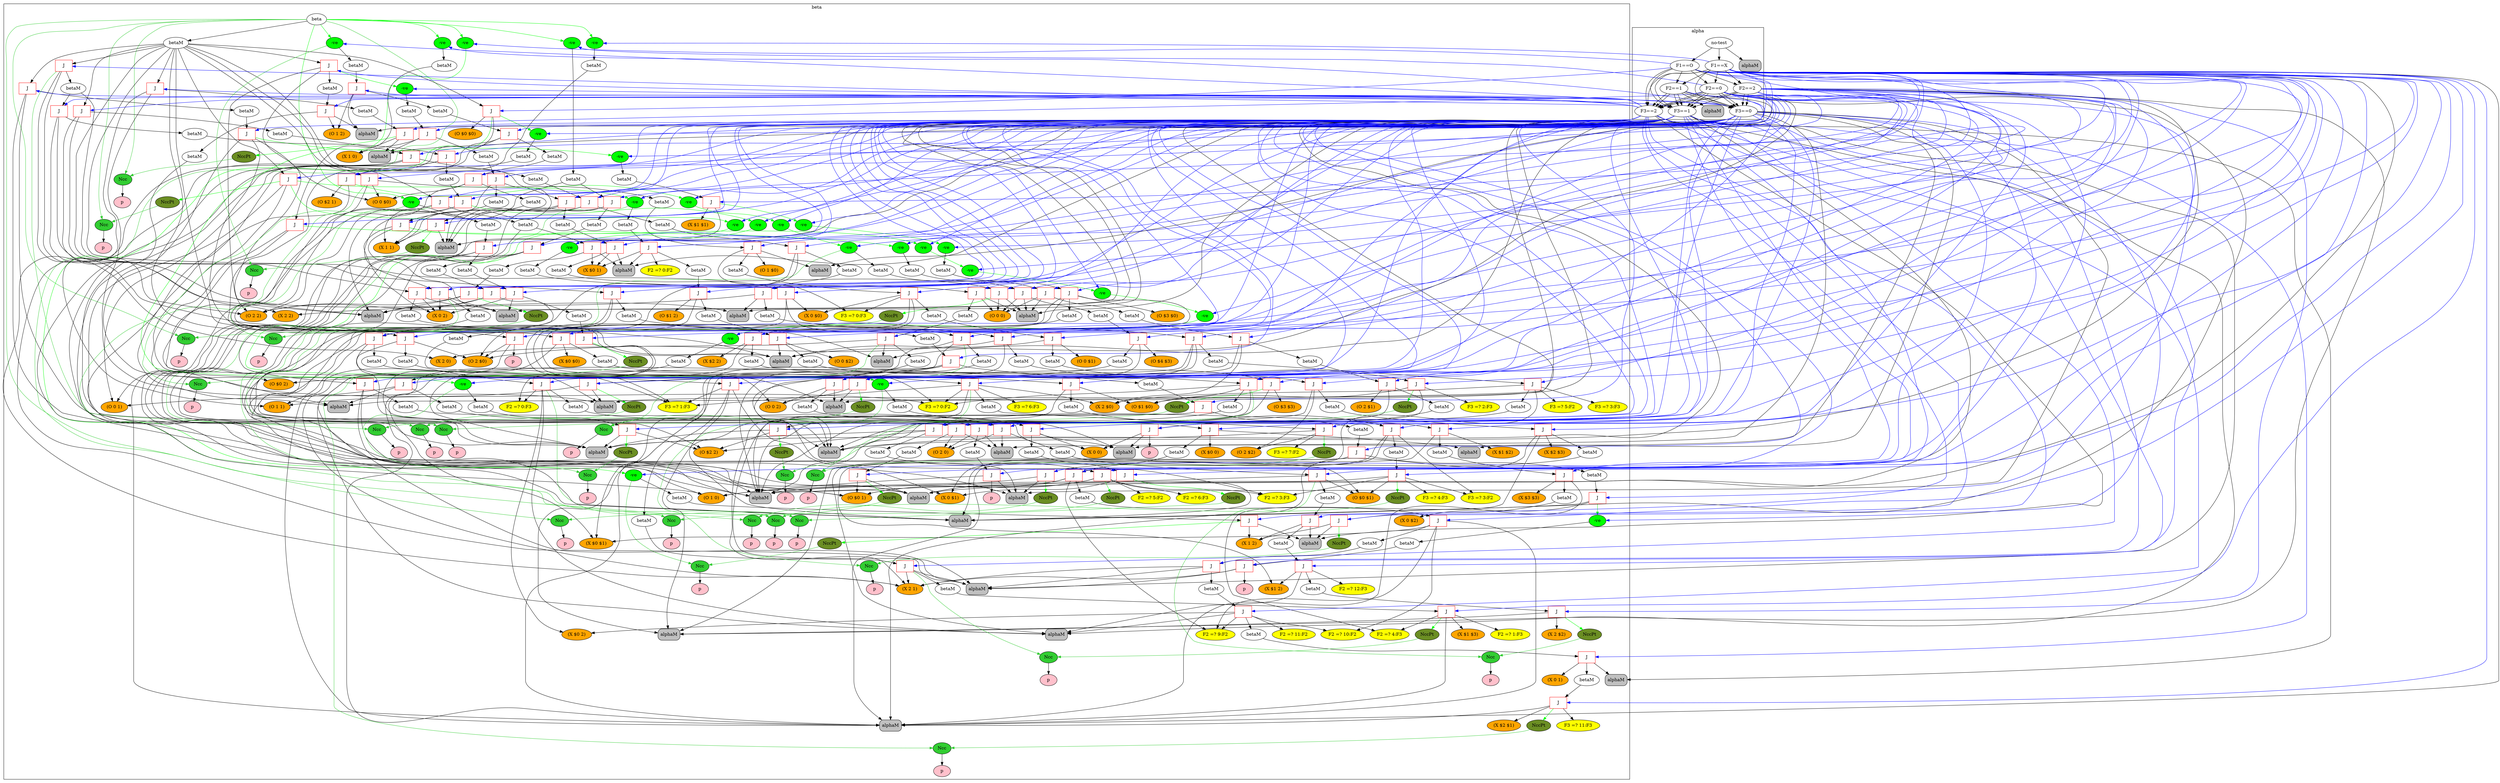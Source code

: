 digraph {
	subgraph cluster_1 {
	label = beta
	"BetaNode 140598342301736" [label="beta"];
	"BetaNode 140598342301736" -> "BetaMemory 140598342302912";
	"BetaMemory 140598342302912" [label="betaM"];
	"BetaMemory 140598342302912" -> "JoinNode 140598342303136";
	"JoinNode 140598342303136" [shape=box,color=red,label="J"];
	"JoinNode 140598342303136" -> "alphaM:<rete.alpha.AlphaMemory object at 0x7fdf9a3fbd68>"
	"(O $0 $0)" [style=filled,fillcolor=orange];
	"JoinNode 140598342303136" -> "(O $0 $0)"
	"JoinNode 140598342303136" -> "NegativeNode 140598342303304"[color=green];
	"NegativeNode 140598342303304" [style=filled,fillcolor=green,label="-ve"];
	"NegativeNode 140598342303304" -> "BetaMemory 140598342303360";
	"BetaMemory 140598342303360" [label="betaM"];
	"BetaMemory 140598342303360" -> "JoinNode 140598342303528";
	"JoinNode 140598342303528" [shape=box,color=red,label="J"];
	"JoinNode 140598342303528" -> "alphaM:<rete.alpha.AlphaMemory object at 0x7fdf9a3fbef0>"
	"(O $2 1)" [style=filled,fillcolor=orange];
	"JoinNode 140598342303528" -> "(O $2 1)"
	"JoinNode 140598342303528" -> "NegativeNode 140598342328392"[color=green];
	"NegativeNode 140598342328392" [style=filled,fillcolor=green,label="-ve"];
	"NegativeNode 140598342328392" -> "NegativeNode 140598342328448"[color=green];
	"NegativeNode 140598342328448" [style=filled,fillcolor=green,label="-ve"];
	"NegativeNode 140598342328448" -> "NegativeNode 140598342328616"[color=green];
	"NegativeNode 140598342328616" [style=filled,fillcolor=green,label="-ve"];
	"NegativeNode 140598342328616" -> "BetaMemory 140598342328728";
	"BetaMemory 140598342328728" [label="betaM"];
	"BetaMemory 140598342328728" -> "JoinNode 140598342328952";
	"JoinNode 140598342328952" [shape=box,color=red,label="J"];
	"JoinNode 140598342328952" -> "alphaM:<rete.alpha.AlphaMemory object at 0x7fdf9a402240>"
	"(O 0 0)" [style=filled,fillcolor=orange];
	"JoinNode 140598342328952" -> "(O 0 0)"
	"JoinNode 140598342328952" -> "BetaMemory 140598342329008";
	"BetaMemory 140598342329008" [label="betaM"];
	"BetaMemory 140598342329008" -> "JoinNode 140598342329064";
	"JoinNode 140598342329064" [shape=box,color=red,label="J"];
	"JoinNode 140598342329064" -> "alphaM:<rete.alpha.AlphaMemory object at 0x7fdf9a3fbd68>"
	"(O $4 $3)" [style=filled,fillcolor=orange];
	"JoinNode 140598342329064" -> "(O $4 $3)"
	"JoinNode 140598342329064" -> "BetaMemory 140598342329120";
	"BetaMemory 140598342329120" [label="betaM"];
	"BetaMemory 140598342329120" -> "JoinNode 140598342329344";
	"JoinNode 140598342329344" [shape=box,color=red,label="J"];
	"JoinNode 140598342329344" -> "alphaM:<rete.alpha.AlphaMemory object at 0x7fdf9a4023c8>"
	"(O 1 1)" [style=filled,fillcolor=orange];
	"JoinNode 140598342329344" -> "(O 1 1)"
	"JoinNode 140598342329344" -> "<rete.ncc_node.NccPartnerNode object at 0x7fdf9a402438>"[color=green];
	"<rete.ncc_node.NccPartnerNode object at 0x7fdf9a402438>" [style=filled,fillcolor=olivedrab,label="NccPt"];
	"<rete.ncc_node.NccPartnerNode object at 0x7fdf9a402438>" -> "<rete.ncc_node.NccNode object at 0x7fdf9a402160>" [color=limegreen];
	"NegativeNode 140598342328616" -> "<rete.ncc_node.NccNode object at 0x7fdf9a402160>"[color=limegreen];
	"<rete.ncc_node.NccNode object at 0x7fdf9a402160>" [style=filled,fillcolor=limegreen,label="Ncc"];
	"<rete.ncc_node.NccNode object at 0x7fdf9a402160>" -> "PNode 140598342301848";
	"PNode 140598342301848" [style=filled,fillcolor=pink,label="p"];
	"JoinNode 140598342303136" -> "NegativeNode 140598343206784"[color=green];
	"NegativeNode 140598343206784" [style=filled,fillcolor=green,label="-ve"];
	"NegativeNode 140598343206784" -> "BetaMemory 140598343206896";
	"BetaMemory 140598343206896" [label="betaM"];
	"BetaMemory 140598343206896" -> "JoinNode 140598343206952";
	"JoinNode 140598343206952" [shape=box,color=red,label="J"];
	"JoinNode 140598343206952" -> "alphaM:<rete.alpha.AlphaMemory object at 0x7fdf9a40a7f0>"
	"(X 1 2)" [style=filled,fillcolor=orange];
	"JoinNode 140598343206952" -> "(X 1 2)"
	"JoinNode 140598343206952" -> "<rete.ncc_node.NccPartnerNode object at 0x7fdf9a4d8860>"[color=green];
	"<rete.ncc_node.NccPartnerNode object at 0x7fdf9a4d8860>" [style=filled,fillcolor=olivedrab,label="NccPt"];
	"<rete.ncc_node.NccPartnerNode object at 0x7fdf9a4d8860>" -> "<rete.ncc_node.NccNode object at 0x7fdf9a4d87b8>" [color=limegreen];
	"NegativeNode 140598343206784" -> "<rete.ncc_node.NccNode object at 0x7fdf9a4d87b8>"[color=limegreen];
	"<rete.ncc_node.NccNode object at 0x7fdf9a4d87b8>" [style=filled,fillcolor=limegreen,label="Ncc"];
	"<rete.ncc_node.NccNode object at 0x7fdf9a4d87b8>" -> "PNode 140598342409240";
	"PNode 140598342409240" [style=filled,fillcolor=pink,label="p"];
	"BetaMemory 140598342302912" -> "JoinNode 140598342329848";
	"JoinNode 140598342329848" [shape=box,color=red,label="J"];
	"JoinNode 140598342329848" -> "alphaM:<rete.alpha.AlphaMemory object at 0x7fdf9a4020f0>"
	"(O 2 $0)" [style=filled,fillcolor=orange];
	"JoinNode 140598342329848" -> "(O 2 $0)"
	"JoinNode 140598342329848" -> "BetaMemory 140598342329904";
	"BetaMemory 140598342329904" [label="betaM"];
	"BetaMemory 140598342329904" -> "JoinNode 140598342330128";
	"JoinNode 140598342330128" [shape=box,color=red,label="J"];
	"JoinNode 140598342330128" -> "alphaM:<rete.alpha.AlphaMemory object at 0x7fdf9a4026a0>"
	"(X $0 2)" [style=filled,fillcolor=orange];
	"JoinNode 140598342330128" -> "(X $0 2)"
	"F2 =? 0:F3" [style=filled,fillcolor=yellow];
	"JoinNode 140598342330128" -> "F2 =? 0:F3"
	"JoinNode 140598342330128" -> "BetaMemory 140598342330240";
	"BetaMemory 140598342330240" [label="betaM"];
	"BetaMemory 140598342330240" -> "JoinNode 140598342330464";
	"JoinNode 140598342330464" [shape=box,color=red,label="J"];
	"JoinNode 140598342330464" -> "alphaM:<rete.alpha.AlphaMemory object at 0x7fdf9a402828>"
	"(X 0 0)" [style=filled,fillcolor=orange];
	"JoinNode 140598342330464" -> "(X 0 0)"
	"JoinNode 140598342330464" -> "BetaMemory 140598342330520";
	"BetaMemory 140598342330520" [label="betaM"];
	"BetaMemory 140598342330520" -> "JoinNode 140598342330632";
	"JoinNode 140598342330632" [shape=box,color=red,label="J"];
	"JoinNode 140598342330632" -> "alphaM:<rete.alpha.AlphaMemory object at 0x7fdf9a4028d0>"
	"(X 0 $1)" [style=filled,fillcolor=orange];
	"JoinNode 140598342330632" -> "(X 0 $1)"
	"JoinNode 140598342330632" -> "<rete.ncc_node.NccPartnerNode object at 0x7fdf9a402940>"[color=green];
	"<rete.ncc_node.NccPartnerNode object at 0x7fdf9a402940>" [style=filled,fillcolor=olivedrab,label="NccPt"];
	"<rete.ncc_node.NccPartnerNode object at 0x7fdf9a402940>" -> "<rete.ncc_node.NccNode object at 0x7fdf9a402748>" [color=limegreen];
	"JoinNode 140598342330128" -> "<rete.ncc_node.NccNode object at 0x7fdf9a402748>"[color=limegreen];
	"<rete.ncc_node.NccNode object at 0x7fdf9a402748>" [style=filled,fillcolor=limegreen,label="Ncc"];
	"<rete.ncc_node.NccNode object at 0x7fdf9a402748>" -> "PNode 140598342301960";
	"PNode 140598342301960" [style=filled,fillcolor=pink,label="p"];
	"BetaMemory 140598342302912" -> "JoinNode 140598342349824";
	"JoinNode 140598342349824" [shape=box,color=red,label="J"];
	"JoinNode 140598342349824" -> "alphaM:<rete.alpha.AlphaMemory object at 0x7fdf9a4028d0>"
	"(X 0 $0)" [style=filled,fillcolor=orange];
	"JoinNode 140598342349824" -> "(X 0 $0)"
	"JoinNode 140598342349824" -> "BetaMemory 140598342349880";
	"BetaMemory 140598342349880" [label="betaM"];
	"BetaMemory 140598342349880" -> "JoinNode 140598342350104";
	"JoinNode 140598342350104" [shape=box,color=red,label="J"];
	"JoinNode 140598342350104" -> "alphaM:<rete.alpha.AlphaMemory object at 0x7fdf9a4074a8>"
	"(O $0 2)" [style=filled,fillcolor=orange];
	"JoinNode 140598342350104" -> "(O $0 2)"
	"F2 =? 0:F3" [style=filled,fillcolor=yellow];
	"JoinNode 140598342350104" -> "F2 =? 0:F3"
	"JoinNode 140598342350104" -> "BetaMemory 140598342350160";
	"BetaMemory 140598342350160" [label="betaM"];
	"BetaMemory 140598342350160" -> "JoinNode 140598342350216";
	"JoinNode 140598342350216" [shape=box,color=red,label="J"];
	"JoinNode 140598342350216" -> "alphaM:<rete.alpha.AlphaMemory object at 0x7fdf9a402f98>"
	"(X 2 1)" [style=filled,fillcolor=orange];
	"JoinNode 140598342350216" -> "(X 2 1)"
	"JoinNode 140598342350216" -> "BetaMemory 140598342350272";
	"BetaMemory 140598342350272" [label="betaM"];
	"BetaMemory 140598342350272" -> "JoinNode 140598342350328";
	"JoinNode 140598342350328" [shape=box,color=red,label="J"];
	"JoinNode 140598342350328" -> "alphaM:<rete.alpha.AlphaMemory object at 0x7fdf9a4026a0>"
	"(X $1 2)" [style=filled,fillcolor=orange];
	"JoinNode 140598342350328" -> "(X $1 2)"
	"JoinNode 140598342350328" -> "BetaMemory 140598342350384";
	"BetaMemory 140598342350384" [label="betaM"];
	"BetaMemory 140598342350384" -> "JoinNode 140598342350440";
	"JoinNode 140598342350440" [shape=box,color=red,label="J"];
	"JoinNode 140598342350440" -> "alphaM:<rete.alpha.AlphaMemory object at 0x7fdf9a4028d0>"
	"(X 0 $2)" [style=filled,fillcolor=orange];
	"JoinNode 140598342350440" -> "(X 0 $2)"
	"JoinNode 140598342350440" -> "NegativeNode 140598342350608"[color=green];
	"NegativeNode 140598342350608" [style=filled,fillcolor=green,label="-ve"];
	"NegativeNode 140598342350608" -> "BetaMemory 140598342350664";
	"BetaMemory 140598342350664" [label="betaM"];
	"BetaMemory 140598342350664" -> "JoinNode 140598342350720";
	"JoinNode 140598342350720" [shape=box,color=red,label="J"];
	"JoinNode 140598342350720" -> "alphaM:<rete.alpha.AlphaMemory object at 0x7fdf9a402f98>"
	"(X 2 1)" [style=filled,fillcolor=orange];
	"JoinNode 140598342350720" -> "(X 2 1)"
	"JoinNode 140598342350720" -> "PNode 140598342331080";
	"PNode 140598342331080" [style=filled,fillcolor=pink,label="p"];
	"BetaMemory 140598342302912" -> "JoinNode 140598342361440";
	"JoinNode 140598342361440" [shape=box,color=red,label="J"];
	"JoinNode 140598342361440" -> "alphaM:<rete.alpha.AlphaMemory object at 0x7fdf9a40a128>"
	"(O 2 2)" [style=filled,fillcolor=orange];
	"JoinNode 140598342361440" -> "(O 2 2)"
	"JoinNode 140598342361440" -> "NegativeNode 140598342361496"[color=green];
	"NegativeNode 140598342361496" [style=filled,fillcolor=green,label="-ve"];
	"NegativeNode 140598342361496" -> "BetaMemory 140598342361552";
	"BetaMemory 140598342361552" [label="betaM"];
	"BetaMemory 140598342361552" -> "JoinNode 140598342361608";
	"JoinNode 140598342361608" [shape=box,color=red,label="J"];
	"JoinNode 140598342361608" -> "alphaM:<rete.alpha.AlphaMemory object at 0x7fdf9a3fbfd0>"
	"(X 1 0)" [style=filled,fillcolor=orange];
	"JoinNode 140598342361608" -> "(X 1 0)"
	"JoinNode 140598342361608" -> "BetaMemory 140598342361664";
	"BetaMemory 140598342361664" [label="betaM"];
	"BetaMemory 140598342361664" -> "JoinNode 140598342361832";
	"JoinNode 140598342361832" [shape=box,color=red,label="J"];
	"JoinNode 140598342361832" -> "alphaM:<rete.alpha.AlphaMemory object at 0x7fdf9a40a2b0>"
	"(X 1 1)" [style=filled,fillcolor=orange];
	"JoinNode 140598342361832" -> "(X 1 1)"
	"JoinNode 140598342361832" -> "BetaMemory 140598342361888";
	"BetaMemory 140598342361888" [label="betaM"];
	"BetaMemory 140598342361888" -> "JoinNode 140598342361944";
	"JoinNode 140598342361944" [shape=box,color=red,label="J"];
	"JoinNode 140598342361944" -> "alphaM:<rete.alpha.AlphaMemory object at 0x7fdf9a402e80>"
	"(X 0 2)" [style=filled,fillcolor=orange];
	"JoinNode 140598342361944" -> "(X 0 2)"
	"JoinNode 140598342361944" -> "NegativeNode 140598342362000"[color=green];
	"NegativeNode 140598342362000" [style=filled,fillcolor=green,label="-ve"];
	"NegativeNode 140598342362000" -> "NegativeNode 140598342362056"[color=green];
	"NegativeNode 140598342362056" [style=filled,fillcolor=green,label="-ve"];
	"NegativeNode 140598342362056" -> "NegativeNode 140598342362112"[color=green];
	"NegativeNode 140598342362112" [style=filled,fillcolor=green,label="-ve"];
	"NegativeNode 140598342362112" -> "NegativeNode 140598342362168"[color=green];
	"NegativeNode 140598342362168" [style=filled,fillcolor=green,label="-ve"];
	"NegativeNode 140598342362168" -> "NegativeNode 140598342362336"[color=green];
	"NegativeNode 140598342362336" [style=filled,fillcolor=green,label="-ve"];
	"NegativeNode 140598342362336" -> "BetaMemory 140598342362392";
	"BetaMemory 140598342362392" [label="betaM"];
	"BetaMemory 140598342362392" -> "JoinNode 140598342362560";
	"JoinNode 140598342362560" [shape=box,color=red,label="J"];
	"JoinNode 140598342362560" -> "alphaM:<rete.alpha.AlphaMemory object at 0x7fdf9a40a588>"
	"(O 0 1)" [style=filled,fillcolor=orange];
	"JoinNode 140598342362560" -> "(O 0 1)"
	"JoinNode 140598342362560" -> "BetaMemory 140598342362616";
	"BetaMemory 140598342362616" [label="betaM"];
	"BetaMemory 140598342362616" -> "JoinNode 140598342362784";
	"JoinNode 140598342362784" [shape=box,color=red,label="J"];
	"JoinNode 140598342362784" -> "alphaM:<rete.alpha.AlphaMemory object at 0x7fdf9a40a668>"
	"(O 2 0)" [style=filled,fillcolor=orange];
	"JoinNode 140598342362784" -> "(O 2 0)"
	"JoinNode 140598342362784" -> "BetaMemory 140598342362840";
	"BetaMemory 140598342362840" [label="betaM"];
	"BetaMemory 140598342362840" -> "JoinNode 140598342362896";
	"JoinNode 140598342362896" [shape=box,color=red,label="J"];
	"JoinNode 140598342362896" -> "alphaM:<rete.alpha.AlphaMemory object at 0x7fdf9a3fbd68>"
	"(O $0 $1)" [style=filled,fillcolor=orange];
	"JoinNode 140598342362896" -> "(O $0 $1)"
	"JoinNode 140598342362896" -> "BetaMemory 140598342363008";
	"BetaMemory 140598342363008" [label="betaM"];
	"BetaMemory 140598342363008" -> "JoinNode 140598342363176";
	"JoinNode 140598342363176" [shape=box,color=red,label="J"];
	"JoinNode 140598342363176" -> "alphaM:<rete.alpha.AlphaMemory object at 0x7fdf9a40a7f0>"
	"(X 1 2)" [style=filled,fillcolor=orange];
	"JoinNode 140598342363176" -> "(X 1 2)"
	"JoinNode 140598342363176" -> "BetaMemory 140598342363232";
	"BetaMemory 140598342363232" [label="betaM"];
	"BetaMemory 140598342363232" -> "JoinNode 140598342363288";
	"JoinNode 140598342363288" [shape=box,color=red,label="J"];
	"JoinNode 140598342363288" -> "alphaM:<rete.alpha.AlphaMemory object at 0x7fdf9a4026a0>"
	"(X $1 2)" [style=filled,fillcolor=orange];
	"JoinNode 140598342363288" -> "(X $1 2)"
	"F2 =? 12:F3" [style=filled,fillcolor=yellow];
	"JoinNode 140598342363288" -> "F2 =? 12:F3"
	"JoinNode 140598342363288" -> "BetaMemory 140598342363344";
	"BetaMemory 140598342363344" [label="betaM"];
	"BetaMemory 140598342363344" -> "JoinNode 140598342363512";
	"JoinNode 140598342363512" [shape=box,color=red,label="J"];
	"JoinNode 140598342363512" -> "alphaM:<rete.alpha.AlphaMemory object at 0x7fdf9a40a940>"
	"(X 2 $2)" [style=filled,fillcolor=orange];
	"JoinNode 140598342363512" -> "(X 2 $2)"
	"JoinNode 140598342363512" -> "<rete.ncc_node.NccPartnerNode object at 0x7fdf9a40a9b0>"[color=green];
	"<rete.ncc_node.NccPartnerNode object at 0x7fdf9a40a9b0>" [style=filled,fillcolor=olivedrab,label="NccPt"];
	"<rete.ncc_node.NccPartnerNode object at 0x7fdf9a40a9b0>" -> "<rete.ncc_node.NccNode object at 0x7fdf9a40a748>" [color=limegreen];
	"JoinNode 140598342362896" -> "<rete.ncc_node.NccNode object at 0x7fdf9a40a748>"[color=limegreen];
	"<rete.ncc_node.NccNode object at 0x7fdf9a40a748>" [style=filled,fillcolor=limegreen,label="Ncc"];
	"<rete.ncc_node.NccNode object at 0x7fdf9a40a748>" -> "PNode 140598342349600";
	"PNode 140598342349600" [style=filled,fillcolor=pink,label="p"];
	"JoinNode 140598342361440" -> "BetaMemory 140598343207792";
	"BetaMemory 140598343207792" [label="betaM"];
	"BetaMemory 140598343207792" -> "JoinNode 140598343207848";
	"JoinNode 140598343207848" [shape=box,color=red,label="J"];
	"JoinNode 140598343207848" -> "alphaM:<rete.alpha.AlphaMemory object at 0x7fdf9a402cf8>"
	"(O 1 2)" [style=filled,fillcolor=orange];
	"JoinNode 140598343207848" -> "(O 1 2)"
	"JoinNode 140598343207848" -> "BetaMemory 140598343207904";
	"BetaMemory 140598343207904" [label="betaM"];
	"BetaMemory 140598343207904" -> "JoinNode 140598343207960";
	"JoinNode 140598343207960" [shape=box,color=red,label="J"];
	"JoinNode 140598343207960" -> "alphaM:<rete.alpha.AlphaMemory object at 0x7fdf9a40a668>"
	"(O 2 0)" [style=filled,fillcolor=orange];
	"JoinNode 140598343207960" -> "(O 2 0)"
	"JoinNode 140598343207960" -> "BetaMemory 140598343208016";
	"BetaMemory 140598343208016" [label="betaM"];
	"BetaMemory 140598343208016" -> "JoinNode 140598343208072";
	"JoinNode 140598343208072" [shape=box,color=red,label="J"];
	"JoinNode 140598343208072" -> "alphaM:<rete.alpha.AlphaMemory object at 0x7fdf9a3fbef0>"
	"(O $0 1)" [style=filled,fillcolor=orange];
	"JoinNode 140598343208072" -> "(O $0 1)"
	"JoinNode 140598343208072" -> "<rete.ncc_node.NccPartnerNode object at 0x7fdf9a4d8cc0>"[color=green];
	"<rete.ncc_node.NccPartnerNode object at 0x7fdf9a4d8cc0>" [style=filled,fillcolor=olivedrab,label="NccPt"];
	"<rete.ncc_node.NccPartnerNode object at 0x7fdf9a4d8cc0>" -> "<rete.ncc_node.NccNode object at 0x7fdf9a4d8b38>" [color=limegreen];
	"BetaMemory 140598342302912" -> "JoinNode 140598342363792";
	"JoinNode 140598342363792" [shape=box,color=red,label="J"];
	"JoinNode 140598342363792" -> "alphaM:<rete.alpha.AlphaMemory object at 0x7fdf9a4074a8>"
	"(O $0 2)" [style=filled,fillcolor=orange];
	"JoinNode 140598342363792" -> "(O $0 2)"
	"JoinNode 140598342363792" -> "NegativeNode 140598342363848"[color=green];
	"NegativeNode 140598342363848" [style=filled,fillcolor=green,label="-ve"];
	"NegativeNode 140598342363848" -> "NegativeNode 140598342363904"[color=green];
	"NegativeNode 140598342363904" [style=filled,fillcolor=green,label="-ve"];
	"NegativeNode 140598342363904" -> "BetaMemory 140598342364128";
	"BetaMemory 140598342364128" [label="betaM"];
	"BetaMemory 140598342364128" -> "JoinNode 140598342364184";
	"JoinNode 140598342364184" [shape=box,color=red,label="J"];
	"JoinNode 140598342364184" -> "alphaM:<rete.alpha.AlphaMemory object at 0x7fdf9a3fbe10>"
	"(X $1 $2)" [style=filled,fillcolor=orange];
	"JoinNode 140598342364184" -> "(X $1 $2)"
	"JoinNode 140598342364184" -> "BetaMemory 140598342364240";
	"BetaMemory 140598342364240" [label="betaM"];
	"BetaMemory 140598342364240" -> "JoinNode 140598342364296";
	"JoinNode 140598342364296" [shape=box,color=red,label="J"];
	"JoinNode 140598342364296" -> "alphaM:<rete.alpha.AlphaMemory object at 0x7fdf9a3fbe10>"
	"(X $3 $3)" [style=filled,fillcolor=orange];
	"JoinNode 140598342364296" -> "(X $3 $3)"
	"JoinNode 140598342364296" -> "BetaMemory 140598342364352";
	"BetaMemory 140598342364352" [label="betaM"];
	"BetaMemory 140598342364352" -> "JoinNode 140598342364408";
	"JoinNode 140598342364408" [shape=box,color=red,label="J"];
	"JoinNode 140598342364408" -> "alphaM:<rete.alpha.AlphaMemory object at 0x7fdf9a40a7f0>"
	"(X 1 2)" [style=filled,fillcolor=orange];
	"JoinNode 140598342364408" -> "(X 1 2)"
	"JoinNode 140598342364408" -> "<rete.ncc_node.NccPartnerNode object at 0x7fdf9a40ad30>"[color=green];
	"<rete.ncc_node.NccPartnerNode object at 0x7fdf9a40ad30>" [style=filled,fillcolor=olivedrab,label="NccPt"];
	"<rete.ncc_node.NccPartnerNode object at 0x7fdf9a40ad30>" -> "<rete.ncc_node.NccNode object at 0x7fdf9a40ab38>" [color=limegreen];
	"NegativeNode 140598342363904" -> "<rete.ncc_node.NccNode object at 0x7fdf9a40ab38>"[color=limegreen];
	"<rete.ncc_node.NccNode object at 0x7fdf9a40ab38>" [style=filled,fillcolor=limegreen,label="Ncc"];
	"<rete.ncc_node.NccNode object at 0x7fdf9a40ab38>" -> "PNode 140598342363736";
	"PNode 140598342363736" [style=filled,fillcolor=pink,label="p"];
	"JoinNode 140598342363792" -> "NegativeNode 140598343266432"[color=green];
	"NegativeNode 140598343266432" [style=filled,fillcolor=green,label="-ve"];
	"NegativeNode 140598343266432" -> "BetaMemory 140598343266544";
	"BetaMemory 140598343266544" [label="betaM"];
	"BetaMemory 140598343266544" -> "JoinNode 140598343266600";
	"JoinNode 140598343266600" [shape=box,color=red,label="J"];
	"JoinNode 140598343266600" -> "alphaM:<rete.alpha.AlphaMemory object at 0x7fdf9a4d8128>"
	"(X $0 1)" [style=filled,fillcolor=orange];
	"JoinNode 140598343266600" -> "(X $0 1)"
	"F2 =? 0:F2" [style=filled,fillcolor=yellow];
	"JoinNode 140598343266600" -> "F2 =? 0:F2"
	"JoinNode 140598343266600" -> "BetaMemory 140598343266656";
	"BetaMemory 140598343266656" [label="betaM"];
	"BetaMemory 140598343266656" -> "JoinNode 140598343266768";
	"JoinNode 140598343266768" [shape=box,color=red,label="J"];
	"JoinNode 140598343266768" -> "alphaM:<rete.alpha.AlphaMemory object at 0x7fdf9a4074a8>"
	"(O $1 2)" [style=filled,fillcolor=orange];
	"JoinNode 140598343266768" -> "(O $1 2)"
	"JoinNode 140598343266768" -> "BetaMemory 140598343266824";
	"BetaMemory 140598343266824" [label="betaM"];
	"BetaMemory 140598343266824" -> "JoinNode 140598343266880";
	"JoinNode 140598343266880" [shape=box,color=red,label="J"];
	"JoinNode 140598343266880" -> "alphaM:<rete.alpha.AlphaMemory object at 0x7fdf9a411320>"
	"(O 0 $2)" [style=filled,fillcolor=orange];
	"JoinNode 140598343266880" -> "(O 0 $2)"
	"JoinNode 140598343266880" -> "BetaMemory 140598343266936";
	"BetaMemory 140598343266936" [label="betaM"];
	"BetaMemory 140598343266936" -> "JoinNode 140598343266992";
	"JoinNode 140598343266992" [shape=box,color=red,label="J"];
	"JoinNode 140598343266992" -> "alphaM:<rete.alpha.AlphaMemory object at 0x7fdf9a3fbd68>"
	"(O $3 $3)" [style=filled,fillcolor=orange];
	"JoinNode 140598343266992" -> "(O $3 $3)"
	"JoinNode 140598343266992" -> "<rete.ncc_node.NccPartnerNode object at 0x7fdf9a4e72e8>"[color=green];
	"<rete.ncc_node.NccPartnerNode object at 0x7fdf9a4e72e8>" [style=filled,fillcolor=olivedrab,label="NccPt"];
	"<rete.ncc_node.NccPartnerNode object at 0x7fdf9a4e72e8>" -> "<rete.ncc_node.NccNode object at 0x7fdf9a4e70b8>" [color=limegreen];
	"NegativeNode 140598343266432" -> "<rete.ncc_node.NccNode object at 0x7fdf9a4e70b8>"[color=limegreen];
	"<rete.ncc_node.NccNode object at 0x7fdf9a4e70b8>" [style=filled,fillcolor=limegreen,label="Ncc"];
	"<rete.ncc_node.NccNode object at 0x7fdf9a4e70b8>" -> "PNode 140598343266376";
	"PNode 140598343266376" [style=filled,fillcolor=pink,label="p"];
	"JoinNode 140598342363792" -> "<rete.ncc_node.NccPartnerNode object at 0x7fdf9a4e7940>"[color=green];
	"<rete.ncc_node.NccPartnerNode object at 0x7fdf9a4e7940>" [style=filled,fillcolor=olivedrab,label="NccPt"];
	"<rete.ncc_node.NccPartnerNode object at 0x7fdf9a4e7940>" -> "<rete.ncc_node.NccNode object at 0x7fdf9a4e73c8>" [color=limegreen];
	"BetaMemory 140598342302912" -> "JoinNode 140598342406328";
	"JoinNode 140598342406328" [shape=box,color=red,label="J"];
	"JoinNode 140598342406328" -> "alphaM:<rete.alpha.AlphaMemory object at 0x7fdf9a411320>"
	"(O 0 $0)" [style=filled,fillcolor=orange];
	"JoinNode 140598342406328" -> "(O 0 $0)"
	"JoinNode 140598342406328" -> "BetaMemory 140598342406440";
	"BetaMemory 140598342406440" [label="betaM"];
	"BetaMemory 140598342406440" -> "JoinNode 140598342406552";
	"JoinNode 140598342406552" [shape=box,color=red,label="J"];
	"JoinNode 140598342406552" -> "alphaM:<rete.alpha.AlphaMemory object at 0x7fdf9a415160>"
	"(O 1 $0)" [style=filled,fillcolor=orange];
	"JoinNode 140598342406552" -> "(O 1 $0)"
	"F3 =? 0:F3" [style=filled,fillcolor=yellow];
	"JoinNode 140598342406552" -> "F3 =? 0:F3"
	"JoinNode 140598342406552" -> "BetaMemory 140598342406664";
	"BetaMemory 140598342406664" [label="betaM"];
	"BetaMemory 140598342406664" -> "JoinNode 140598342406720";
	"JoinNode 140598342406720" [shape=box,color=red,label="J"];
	"JoinNode 140598342406720" -> "alphaM:<rete.alpha.AlphaMemory object at 0x7fdf9a4028d0>"
	"(X 0 $0)" [style=filled,fillcolor=orange];
	"JoinNode 140598342406720" -> "(X 0 $0)"
	"F3 =? 0:F3" [style=filled,fillcolor=yellow];
	"JoinNode 140598342406720" -> "F3 =? 0:F3"
	"F3 =? 1:F3" [style=filled,fillcolor=yellow];
	"JoinNode 140598342406720" -> "F3 =? 1:F3"
	"JoinNode 140598342406720" -> "BetaMemory 140598342406776";
	"BetaMemory 140598342406776" [label="betaM"];
	"BetaMemory 140598342406776" -> "JoinNode 140598342406944";
	"JoinNode 140598342406944" [shape=box,color=red,label="J"];
	"JoinNode 140598342406944" -> "alphaM:<rete.alpha.AlphaMemory object at 0x7fdf9a411320>"
	"(O 0 $1)" [style=filled,fillcolor=orange];
	"JoinNode 140598342406944" -> "(O 0 $1)"
	"JoinNode 140598342406944" -> "BetaMemory 140598342407000";
	"BetaMemory 140598342407000" [label="betaM"];
	"BetaMemory 140598342407000" -> "JoinNode 140598342407056";
	"JoinNode 140598342407056" [shape=box,color=red,label="J"];
	"JoinNode 140598342407056" -> "alphaM:<rete.alpha.AlphaMemory object at 0x7fdf9a4020f0>"
	"(O 2 $2)" [style=filled,fillcolor=orange];
	"JoinNode 140598342407056" -> "(O 2 $2)"
	"JoinNode 140598342407056" -> "BetaMemory 140598342407112";
	"BetaMemory 140598342407112" [label="betaM"];
	"BetaMemory 140598342407112" -> "JoinNode 140598342407168";
	"JoinNode 140598342407168" [shape=box,color=red,label="J"];
	"JoinNode 140598342407168" -> "alphaM:<rete.alpha.AlphaMemory object at 0x7fdf9a3fbe10>"
	"(X $2 $3)" [style=filled,fillcolor=orange];
	"JoinNode 140598342407168" -> "(X $2 $3)"
	"F2 =? 4:F3" [style=filled,fillcolor=yellow];
	"JoinNode 140598342407168" -> "F2 =? 4:F3"
	"JoinNode 140598342407168" -> "BetaMemory 140598342407224";
	"BetaMemory 140598342407224" [label="betaM"];
	"BetaMemory 140598342407224" -> "JoinNode 140598342407448";
	"JoinNode 140598342407448" [shape=box,color=red,label="J"];
	"JoinNode 140598342407448" -> "alphaM:<rete.alpha.AlphaMemory object at 0x7fdf9a4154e0>"
	"(O 1 0)" [style=filled,fillcolor=orange];
	"JoinNode 140598342407448" -> "(O 1 0)"
	"JoinNode 140598342407448" -> "<rete.ncc_node.NccPartnerNode object at 0x7fdf9a415550>"[color=green];
	"<rete.ncc_node.NccPartnerNode object at 0x7fdf9a415550>" [style=filled,fillcolor=olivedrab,label="NccPt"];
	"<rete.ncc_node.NccPartnerNode object at 0x7fdf9a415550>" -> "<rete.ncc_node.NccNode object at 0x7fdf9a4150f0>" [color=limegreen];
	"JoinNode 140598342406328" -> "<rete.ncc_node.NccNode object at 0x7fdf9a4150f0>"[color=limegreen];
	"<rete.ncc_node.NccNode object at 0x7fdf9a4150f0>" [style=filled,fillcolor=limegreen,label="Ncc"];
	"<rete.ncc_node.NccNode object at 0x7fdf9a4150f0>" -> "PNode 140598342351896";
	"PNode 140598342351896" [style=filled,fillcolor=pink,label="p"];
	"BetaMemory 140598342302912" -> "JoinNode 140598342408456";
	"JoinNode 140598342408456" [shape=box,color=red,label="J"];
	"JoinNode 140598342408456" -> "alphaM:<rete.alpha.AlphaMemory object at 0x7fdf9a40a588>"
	"(O 0 1)" [style=filled,fillcolor=orange];
	"JoinNode 140598342408456" -> "(O 0 1)"
	"JoinNode 140598342408456" -> "BetaMemory 140598342408512";
	"BetaMemory 140598342408512" [label="betaM"];
	"BetaMemory 140598342408512" -> "JoinNode 140598342408568";
	"JoinNode 140598342408568" [shape=box,color=red,label="J"];
	"JoinNode 140598342408568" -> "alphaM:<rete.alpha.AlphaMemory object at 0x7fdf9a4154e0>"
	"(O 1 0)" [style=filled,fillcolor=orange];
	"JoinNode 140598342408568" -> "(O 1 0)"
	"JoinNode 140598342408568" -> "BetaMemory 140598342408624";
	"BetaMemory 140598342408624" [label="betaM"];
	"BetaMemory 140598342408624" -> "JoinNode 140598342408680";
	"JoinNode 140598342408680" [shape=box,color=red,label="J"];
	"JoinNode 140598342408680" -> "alphaM:<rete.alpha.AlphaMemory object at 0x7fdf9a40a668>"
	"(O 2 0)" [style=filled,fillcolor=orange];
	"JoinNode 140598342408680" -> "(O 2 0)"
	"JoinNode 140598342408680" -> "BetaMemory 140598342408736";
	"BetaMemory 140598342408736" [label="betaM"];
	"BetaMemory 140598342408736" -> "JoinNode 140598342408792";
	"JoinNode 140598342408792" [shape=box,color=red,label="J"];
	"JoinNode 140598342408792" -> "alphaM:<rete.alpha.AlphaMemory object at 0x7fdf9a4154e0>"
	"(O 1 0)" [style=filled,fillcolor=orange];
	"JoinNode 140598342408792" -> "(O 1 0)"
	"JoinNode 140598342408792" -> "PNode 140598342408400";
	"PNode 140598342408400" [style=filled,fillcolor=pink,label="p"];
	"BetaMemory 140598342408512" -> "JoinNode 140598343257224";
	"JoinNode 140598343257224" [shape=box,color=red,label="J"];
	"JoinNode 140598343257224" -> "alphaM:<rete.alpha.AlphaMemory object at 0x7fdf9a4d8128>"
	"(X $0 1)" [style=filled,fillcolor=orange];
	"JoinNode 140598343257224" -> "(X $0 1)"
	"JoinNode 140598343257224" -> "BetaMemory 140598343257280";
	"BetaMemory 140598343257280" [label="betaM"];
	"BetaMemory 140598343257280" -> "JoinNode 140598343257336";
	"JoinNode 140598343257336" [shape=box,color=red,label="J"];
	"JoinNode 140598343257336" -> "alphaM:<rete.alpha.AlphaMemory object at 0x7fdf9a40a128>"
	"(O 2 2)" [style=filled,fillcolor=orange];
	"JoinNode 140598343257336" -> "(O 2 2)"
	"JoinNode 140598343257336" -> "<rete.ncc_node.NccPartnerNode object at 0x7fdf9a4e4d30>"[color=green];
	"<rete.ncc_node.NccPartnerNode object at 0x7fdf9a4e4d30>" [style=filled,fillcolor=olivedrab,label="NccPt"];
	"<rete.ncc_node.NccPartnerNode object at 0x7fdf9a4e4d30>" -> "<rete.ncc_node.NccNode object at 0x7fdf9a4e4c50>" [color=limegreen];
	"JoinNode 140598342408456" -> "<rete.ncc_node.NccNode object at 0x7fdf9a4e4c50>"[color=limegreen];
	"<rete.ncc_node.NccNode object at 0x7fdf9a4e4c50>" [style=filled,fillcolor=limegreen,label="Ncc"];
	"<rete.ncc_node.NccNode object at 0x7fdf9a4e4c50>" -> "PNode 140598343256664";
	"PNode 140598343256664" [style=filled,fillcolor=pink,label="p"];
	"BetaMemory 140598342302912" -> "JoinNode 140598342409912";
	"JoinNode 140598342409912" [shape=box,color=red,label="J"];
	"JoinNode 140598342409912" -> "alphaM:<rete.alpha.AlphaMemory object at 0x7fdf9a3fbef0>"
	"(O $0 1)" [style=filled,fillcolor=orange];
	"JoinNode 140598342409912" -> "(O $0 1)"
	"JoinNode 140598342409912" -> "BetaMemory 140598342409968";
	"BetaMemory 140598342409968" [label="betaM"];
	"BetaMemory 140598342409968" -> "JoinNode 140598342410024";
	"JoinNode 140598342410024" [shape=box,color=red,label="J"];
	"JoinNode 140598342410024" -> "alphaM:<rete.alpha.AlphaMemory object at 0x7fdf9a411320>"
	"(O 0 $0)" [style=filled,fillcolor=orange];
	"JoinNode 140598342410024" -> "(O 0 $0)"
	"F3 =? 0:F2" [style=filled,fillcolor=yellow];
	"JoinNode 140598342410024" -> "F3 =? 0:F2"
	"JoinNode 140598342410024" -> "NegativeNode 140598342410080"[color=green];
	"NegativeNode 140598342410080" [style=filled,fillcolor=green,label="-ve"];
	"NegativeNode 140598342410080" -> "BetaMemory 140598342410192";
	"BetaMemory 140598342410192" [label="betaM"];
	"BetaMemory 140598342410192" -> "JoinNode 140598343205048";
	"JoinNode 140598343205048" [shape=box,color=red,label="J"];
	"JoinNode 140598343205048" -> "alphaM:<rete.alpha.AlphaMemory object at 0x7fdf9a3fbe10>"
	"(X $1 $1)" [style=filled,fillcolor=orange];
	"JoinNode 140598343205048" -> "(X $1 $1)"
	"JoinNode 140598343205048" -> "NegativeNode 140598343205272"[color=green];
	"NegativeNode 140598343205272" [style=filled,fillcolor=green,label="-ve"];
	"NegativeNode 140598343205272" -> "NegativeNode 140598343205328"[color=green];
	"NegativeNode 140598343205328" [style=filled,fillcolor=green,label="-ve"];
	"NegativeNode 140598343205328" -> "BetaMemory 140598343205384";
	"BetaMemory 140598343205384" [label="betaM"];
	"BetaMemory 140598343205384" -> "JoinNode 140598343205496";
	"JoinNode 140598343205496" [shape=box,color=red,label="J"];
	"JoinNode 140598343205496" -> "alphaM:<rete.alpha.AlphaMemory object at 0x7fdf9a3fbd68>"
	"(O $3 $0)" [style=filled,fillcolor=orange];
	"JoinNode 140598343205496" -> "(O $3 $0)"
	"F3 =? 0:F2" [style=filled,fillcolor=yellow];
	"JoinNode 140598343205496" -> "F3 =? 0:F2"
	"F3 =? 1:F3" [style=filled,fillcolor=yellow];
	"JoinNode 140598343205496" -> "F3 =? 1:F3"
	"JoinNode 140598343205496" -> "BetaMemory 140598343205552";
	"BetaMemory 140598343205552" [label="betaM"];
	"BetaMemory 140598343205552" -> "JoinNode 140598343205720";
	"JoinNode 140598343205720" [shape=box,color=red,label="J"];
	"JoinNode 140598343205720" -> "alphaM:<rete.alpha.AlphaMemory object at 0x7fdf9a4026a0>"
	"(X $2 2)" [style=filled,fillcolor=orange];
	"JoinNode 140598343205720" -> "(X $2 2)"
	"JoinNode 140598343205720" -> "BetaMemory 140598343205776";
	"BetaMemory 140598343205776" [label="betaM"];
	"BetaMemory 140598343205776" -> "JoinNode 140598343205832";
	"JoinNode 140598343205832" [shape=box,color=red,label="J"];
	"JoinNode 140598343205832" -> "alphaM:<rete.alpha.AlphaMemory object at 0x7fdf9a40a940>"
	"(X 2 $0)" [style=filled,fillcolor=orange];
	"JoinNode 140598343205832" -> "(X 2 $0)"
	"F3 =? 0:F2" [style=filled,fillcolor=yellow];
	"JoinNode 140598343205832" -> "F3 =? 0:F2"
	"F3 =? 1:F3" [style=filled,fillcolor=yellow];
	"JoinNode 140598343205832" -> "F3 =? 1:F3"
	"F3 =? 6:F3" [style=filled,fillcolor=yellow];
	"JoinNode 140598343205832" -> "F3 =? 6:F3"
	"JoinNode 140598343205832" -> "BetaMemory 140598343206112";
	"BetaMemory 140598343206112" [label="betaM"];
	"BetaMemory 140598343206112" -> "JoinNode 140598343206168";
	"JoinNode 140598343206168" [shape=box,color=red,label="J"];
	"JoinNode 140598343206168" -> "alphaM:<rete.alpha.AlphaMemory object at 0x7fdf9a4020f0>"
	"(O 2 $2)" [style=filled,fillcolor=orange];
	"JoinNode 140598343206168" -> "(O 2 $2)"
	"F3 =? 7:F2" [style=filled,fillcolor=yellow];
	"JoinNode 140598343206168" -> "F3 =? 7:F2"
	"JoinNode 140598343206168" -> "<rete.ncc_node.NccPartnerNode object at 0x7fdf9a4d8550>"[color=green];
	"<rete.ncc_node.NccPartnerNode object at 0x7fdf9a4d8550>" [style=filled,fillcolor=olivedrab,label="NccPt"];
	"<rete.ncc_node.NccPartnerNode object at 0x7fdf9a4d8550>" -> "<rete.ncc_node.NccNode object at 0x7fdf9a4d8400>" [color=limegreen];
	"JoinNode 140598343205832" -> "<rete.ncc_node.NccNode object at 0x7fdf9a4d8400>"[color=limegreen];
	"<rete.ncc_node.NccNode object at 0x7fdf9a4d8400>" [style=filled,fillcolor=limegreen,label="Ncc"];
	"<rete.ncc_node.NccNode object at 0x7fdf9a4d8400>" -> "PNode 140598342408960";
	"PNode 140598342408960" [style=filled,fillcolor=pink,label="p"];
	"BetaMemory 140598342302912" -> "JoinNode 140598343220248";
	"JoinNode 140598343220248" [shape=box,color=red,label="J"];
	"JoinNode 140598343220248" -> "alphaM:<rete.alpha.AlphaMemory object at 0x7fdf9a4dbbe0>"
	"(X 2 0)" [style=filled,fillcolor=orange];
	"JoinNode 140598343220248" -> "(X 2 0)"
	"JoinNode 140598343220248" -> "BetaMemory 140598343220304";
	"BetaMemory 140598343220304" [label="betaM"];
	"BetaMemory 140598343220304" -> "JoinNode 140598343220360";
	"JoinNode 140598343220360" [shape=box,color=red,label="J"];
	"JoinNode 140598343220360" -> "alphaM:<rete.alpha.AlphaMemory object at 0x7fdf9a40a128>"
	"(O 2 2)" [style=filled,fillcolor=orange];
	"JoinNode 140598343220360" -> "(O 2 2)"
	"JoinNode 140598343220360" -> "BetaMemory 140598343220416";
	"BetaMemory 140598343220416" [label="betaM"];
	"BetaMemory 140598343220416" -> "JoinNode 140598343220472";
	"JoinNode 140598343220472" [shape=box,color=red,label="J"];
	"JoinNode 140598343220472" -> "alphaM:<rete.alpha.AlphaMemory object at 0x7fdf9a4154e0>"
	"(O 1 0)" [style=filled,fillcolor=orange];
	"JoinNode 140598343220472" -> "(O 1 0)"
	"JoinNode 140598343220472" -> "BetaMemory 140598343220528";
	"BetaMemory 140598343220528" [label="betaM"];
	"BetaMemory 140598343220528" -> "JoinNode 140598343220584";
	"JoinNode 140598343220584" [shape=box,color=red,label="J"];
	"JoinNode 140598343220584" -> "alphaM:<rete.alpha.AlphaMemory object at 0x7fdf9a40a128>"
	"(O 2 2)" [style=filled,fillcolor=orange];
	"JoinNode 140598343220584" -> "(O 2 2)"
	"JoinNode 140598343220584" -> "NegativeNode 140598343220752"[color=green];
	"NegativeNode 140598343220752" [style=filled,fillcolor=green,label="-ve"];
	"NegativeNode 140598343220752" -> "NegativeNode 140598343220920"[color=green];
	"NegativeNode 140598343220920" [style=filled,fillcolor=green,label="-ve"];
	"NegativeNode 140598343220920" -> "BetaMemory 140598343220976";
	"BetaMemory 140598343220976" [label="betaM"];
	"BetaMemory 140598343220976" -> "JoinNode 140598343221032";
	"JoinNode 140598343221032" [shape=box,color=red,label="J"];
	"JoinNode 140598343221032" -> "alphaM:<rete.alpha.AlphaMemory object at 0x7fdf9a402240>"
	"(O 0 0)" [style=filled,fillcolor=orange];
	"JoinNode 140598343221032" -> "(O 0 0)"
	"JoinNode 140598343221032" -> "BetaMemory 140598343221088";
	"BetaMemory 140598343221088" [label="betaM"];
	"BetaMemory 140598343221088" -> "JoinNode 140598343221144";
	"JoinNode 140598343221144" [shape=box,color=red,label="J"];
	"JoinNode 140598343221144" -> "alphaM:<rete.alpha.AlphaMemory object at 0x7fdf9a4dbbe0>"
	"(X 2 0)" [style=filled,fillcolor=orange];
	"JoinNode 140598343221144" -> "(X 2 0)"
	"JoinNode 140598343221144" -> "BetaMemory 140598343237704";
	"BetaMemory 140598343237704" [label="betaM"];
	"BetaMemory 140598343237704" -> "JoinNode 140598343237760";
	"JoinNode 140598343237760" [shape=box,color=red,label="J"];
	"JoinNode 140598343237760" -> "alphaM:<rete.alpha.AlphaMemory object at 0x7fdf9a4dbe80>"
	"(O 0 2)" [style=filled,fillcolor=orange];
	"JoinNode 140598343237760" -> "(O 0 2)"
	"JoinNode 140598343237760" -> "BetaMemory 140598343237816";
	"BetaMemory 140598343237816" [label="betaM"];
	"BetaMemory 140598343237816" -> "JoinNode 140598343237872";
	"JoinNode 140598343237872" [shape=box,color=red,label="J"];
	"JoinNode 140598343237872" -> "alphaM:<rete.alpha.AlphaMemory object at 0x7fdf9a4076d8>"
	"(X $0 0)" [style=filled,fillcolor=orange];
	"JoinNode 140598343237872" -> "(X $0 0)"
	"JoinNode 140598343237872" -> "BetaMemory 140598343237928";
	"BetaMemory 140598343237928" [label="betaM"];
	"BetaMemory 140598343237928" -> "JoinNode 140598343237984";
	"JoinNode 140598343237984" [shape=box,color=red,label="J"];
	"JoinNode 140598343237984" -> "alphaM:<rete.alpha.AlphaMemory object at 0x7fdf9a3fbef0>"
	"(O $0 1)" [style=filled,fillcolor=orange];
	"JoinNode 140598343237984" -> "(O $0 1)"
	"F2 =? 9:F2" [style=filled,fillcolor=yellow];
	"JoinNode 140598343237984" -> "F2 =? 9:F2"
	"JoinNode 140598343237984" -> "BetaMemory 140598343238040";
	"BetaMemory 140598343238040" [label="betaM"];
	"BetaMemory 140598343238040" -> "JoinNode 140598343238152";
	"JoinNode 140598343238152" [shape=box,color=red,label="J"];
	"JoinNode 140598343238152" -> "alphaM:<rete.alpha.AlphaMemory object at 0x7fdf9a3fbe10>"
	"(X $0 $1)" [style=filled,fillcolor=orange];
	"JoinNode 140598343238152" -> "(X $0 $1)"
	"F2 =? 9:F2" [style=filled,fillcolor=yellow];
	"JoinNode 140598343238152" -> "F2 =? 9:F2"
	"F2 =? 10:F2" [style=filled,fillcolor=yellow];
	"JoinNode 140598343238152" -> "F2 =? 10:F2"
	"JoinNode 140598343238152" -> "BetaMemory 140598343238208";
	"BetaMemory 140598343238208" [label="betaM"];
	"BetaMemory 140598343238208" -> "JoinNode 140598343238376";
	"JoinNode 140598343238376" [shape=box,color=red,label="J"];
	"JoinNode 140598343238376" -> "alphaM:<rete.alpha.AlphaMemory object at 0x7fdf9a402f98>"
	"(X 2 1)" [style=filled,fillcolor=orange];
	"JoinNode 140598343238376" -> "(X 2 1)"
	"JoinNode 140598343238376" -> "BetaMemory 140598343238432";
	"BetaMemory 140598343238432" [label="betaM"];
	"BetaMemory 140598343238432" -> "JoinNode 140598343238488";
	"JoinNode 140598343238488" [shape=box,color=red,label="J"];
	"JoinNode 140598343238488" -> "alphaM:<rete.alpha.AlphaMemory object at 0x7fdf9a4026a0>"
	"(X $0 2)" [style=filled,fillcolor=orange];
	"JoinNode 140598343238488" -> "(X $0 2)"
	"F2 =? 9:F2" [style=filled,fillcolor=yellow];
	"JoinNode 140598343238488" -> "F2 =? 9:F2"
	"F2 =? 10:F2" [style=filled,fillcolor=yellow];
	"JoinNode 140598343238488" -> "F2 =? 10:F2"
	"F2 =? 11:F2" [style=filled,fillcolor=yellow];
	"JoinNode 140598343238488" -> "F2 =? 11:F2"
	"JoinNode 140598343238488" -> "BetaMemory 140598343238544";
	"BetaMemory 140598343238544" [label="betaM"];
	"BetaMemory 140598343238544" -> "JoinNode 140598343238768";
	"JoinNode 140598343238768" [shape=box,color=red,label="J"];
	"JoinNode 140598343238768" -> "alphaM:<rete.alpha.AlphaMemory object at 0x7fdf9a4dbdd8>"
	"(X 0 1)" [style=filled,fillcolor=orange];
	"JoinNode 140598343238768" -> "(X 0 1)"
	"JoinNode 140598343238768" -> "BetaMemory 140598343238824";
	"BetaMemory 140598343238824" [label="betaM"];
	"BetaMemory 140598343238824" -> "JoinNode 140598343238880";
	"JoinNode 140598343238880" [shape=box,color=red,label="J"];
	"JoinNode 140598343238880" -> "alphaM:<rete.alpha.AlphaMemory object at 0x7fdf9a3fbe10>"
	"(X $2 $1)" [style=filled,fillcolor=orange];
	"JoinNode 140598343238880" -> "(X $2 $1)"
	"F3 =? 11:F3" [style=filled,fillcolor=yellow];
	"JoinNode 140598343238880" -> "F3 =? 11:F3"
	"JoinNode 140598343238880" -> "<rete.ncc_node.NccPartnerNode object at 0x7fdf9a4e0518>"[color=green];
	"<rete.ncc_node.NccPartnerNode object at 0x7fdf9a4e0518>" [style=filled,fillcolor=olivedrab,label="NccPt"];
	"<rete.ncc_node.NccPartnerNode object at 0x7fdf9a4e0518>" -> "<rete.ncc_node.NccNode object at 0x7fdf9a4dbfd0>" [color=limegreen];
	"JoinNode 140598343221144" -> "<rete.ncc_node.NccNode object at 0x7fdf9a4dbfd0>"[color=limegreen];
	"<rete.ncc_node.NccNode object at 0x7fdf9a4dbfd0>" [style=filled,fillcolor=limegreen,label="Ncc"];
	"<rete.ncc_node.NccNode object at 0x7fdf9a4dbfd0>" -> "PNode 140598343208296";
	"PNode 140598343208296" [style=filled,fillcolor=pink,label="p"];
	"BetaMemory 140598343220304" -> "JoinNode 140598343239496";
	"JoinNode 140598343239496" [shape=box,color=red,label="J"];
	"JoinNode 140598343239496" -> "alphaM:<rete.alpha.AlphaMemory object at 0x7fdf9a402828>"
	"(X 0 0)" [style=filled,fillcolor=orange];
	"JoinNode 140598343239496" -> "(X 0 0)"
	"JoinNode 140598343239496" -> "BetaMemory 140598343239552";
	"BetaMemory 140598343239552" [label="betaM"];
	"BetaMemory 140598343239552" -> "JoinNode 140598343239608";
	"JoinNode 140598343239608" [shape=box,color=red,label="J"];
	"JoinNode 140598343239608" -> "alphaM:<rete.alpha.AlphaMemory object at 0x7fdf9a4020f0>"
	"(O 2 $0)" [style=filled,fillcolor=orange];
	"JoinNode 140598343239608" -> "(O 2 $0)"
	"JoinNode 140598343239608" -> "BetaMemory 140598343239664";
	"BetaMemory 140598343239664" [label="betaM"];
	"BetaMemory 140598343239664" -> "JoinNode 140598343239720";
	"JoinNode 140598343239720" [shape=box,color=red,label="J"];
	"JoinNode 140598343239720" -> "alphaM:<rete.alpha.AlphaMemory object at 0x7fdf9a3fbd68>"
	"(O $1 $0)" [style=filled,fillcolor=orange];
	"JoinNode 140598343239720" -> "(O $1 $0)"
	"F3 =? 2:F3" [style=filled,fillcolor=yellow];
	"JoinNode 140598343239720" -> "F3 =? 2:F3"
	"JoinNode 140598343239720" -> "<rete.ncc_node.NccPartnerNode object at 0x7fdf9a4e0860>"[color=green];
	"<rete.ncc_node.NccPartnerNode object at 0x7fdf9a4e0860>" [style=filled,fillcolor=olivedrab,label="NccPt"];
	"<rete.ncc_node.NccPartnerNode object at 0x7fdf9a4e0860>" -> "<rete.ncc_node.NccNode object at 0x7fdf9a4e0710>" [color=limegreen];
	"JoinNode 140598343220248" -> "<rete.ncc_node.NccNode object at 0x7fdf9a4e0710>"[color=limegreen];
	"<rete.ncc_node.NccNode object at 0x7fdf9a4e0710>" [style=filled,fillcolor=limegreen,label="Ncc"];
	"<rete.ncc_node.NccNode object at 0x7fdf9a4e0710>" -> "PNode 140598343218624";
	"PNode 140598343218624" [style=filled,fillcolor=pink,label="p"];
	"BetaMemory 140598342302912" -> "JoinNode 140598343241120";
	"JoinNode 140598343241120" [shape=box,color=red,label="J"];
	"JoinNode 140598343241120" -> "alphaM:<rete.alpha.AlphaMemory object at 0x7fdf9a40a4a8>"
	"(X 2 2)" [style=filled,fillcolor=orange];
	"JoinNode 140598343241120" -> "(X 2 2)"
	"JoinNode 140598343241120" -> "BetaMemory 140598343241176";
	"BetaMemory 140598343241176" [label="betaM"];
	"BetaMemory 140598343241176" -> "JoinNode 140598343241232";
	"JoinNode 140598343241232" [shape=box,color=red,label="J"];
	"JoinNode 140598343241232" -> "alphaM:<rete.alpha.AlphaMemory object at 0x7fdf9a402f98>"
	"(X 2 1)" [style=filled,fillcolor=orange];
	"JoinNode 140598343241232" -> "(X 2 1)"
	"JoinNode 140598343241232" -> "BetaMemory 140598343241288";
	"BetaMemory 140598343241288" [label="betaM"];
	"BetaMemory 140598343241288" -> "JoinNode 140598343241344";
	"JoinNode 140598343241344" [shape=box,color=red,label="J"];
	"JoinNode 140598343241344" -> "alphaM:<rete.alpha.AlphaMemory object at 0x7fdf9a40a2b0>"
	"(X 1 1)" [style=filled,fillcolor=orange];
	"JoinNode 140598343241344" -> "(X 1 1)"
	"JoinNode 140598343241344" -> "BetaMemory 140598343241400";
	"BetaMemory 140598343241400" [label="betaM"];
	"BetaMemory 140598343241400" -> "JoinNode 140598343241456";
	"JoinNode 140598343241456" [shape=box,color=red,label="J"];
	"JoinNode 140598343241456" -> "alphaM:<rete.alpha.AlphaMemory object at 0x7fdf9a4020f0>"
	"(O 2 $0)" [style=filled,fillcolor=orange];
	"JoinNode 140598343241456" -> "(O 2 $0)"
	"JoinNode 140598343241456" -> "BetaMemory 140598343241512";
	"BetaMemory 140598343241512" [label="betaM"];
	"BetaMemory 140598343241512" -> "JoinNode 140598343241568";
	"JoinNode 140598343241568" [shape=box,color=red,label="J"];
	"JoinNode 140598343241568" -> "alphaM:<rete.alpha.AlphaMemory object at 0x7fdf9a40a4a8>"
	"(X 2 2)" [style=filled,fillcolor=orange];
	"JoinNode 140598343241568" -> "(X 2 2)"
	"JoinNode 140598343241568" -> "BetaMemory 140598343241624";
	"BetaMemory 140598343241624" [label="betaM"];
	"BetaMemory 140598343241624" -> "JoinNode 140598343241680";
	"JoinNode 140598343241680" [shape=box,color=red,label="J"];
	"JoinNode 140598343241680" -> "alphaM:<rete.alpha.AlphaMemory object at 0x7fdf9a3fbe10>"
	"(X $0 $1)" [style=filled,fillcolor=orange];
	"JoinNode 140598343241680" -> "(X $0 $1)"
	"F2 =? 3:F3" [style=filled,fillcolor=yellow];
	"JoinNode 140598343241680" -> "F2 =? 3:F3"
	"JoinNode 140598343241680" -> "BetaMemory 140598343254088";
	"BetaMemory 140598343254088" [label="betaM"];
	"BetaMemory 140598343254088" -> "JoinNode 140598343254200";
	"JoinNode 140598343254200" [shape=box,color=red,label="J"];
	"JoinNode 140598343254200" -> "alphaM:<rete.alpha.AlphaMemory object at 0x7fdf9a40a940>"
	"(X 2 $0)" [style=filled,fillcolor=orange];
	"JoinNode 140598343254200" -> "(X 2 $0)"
	"F3 =? 3:F3" [style=filled,fillcolor=yellow];
	"JoinNode 140598343254200" -> "F3 =? 3:F3"
	"F3 =? 5:F2" [style=filled,fillcolor=yellow];
	"JoinNode 140598343254200" -> "F3 =? 5:F2"
	"JoinNode 140598343254200" -> "BetaMemory 140598343254256";
	"BetaMemory 140598343254256" [label="betaM"];
	"BetaMemory 140598343254256" -> "JoinNode 140598343254424";
	"JoinNode 140598343254424" [shape=box,color=red,label="J"];
	"JoinNode 140598343254424" -> "alphaM:<rete.alpha.AlphaMemory object at 0x7fdf9a4074a8>"
	"(O $2 2)" [style=filled,fillcolor=orange];
	"JoinNode 140598343254424" -> "(O $2 2)"
	"JoinNode 140598343254424" -> "BetaMemory 140598343254480";
	"BetaMemory 140598343254480" [label="betaM"];
	"BetaMemory 140598343254480" -> "JoinNode 140598343254536";
	"JoinNode 140598343254536" [shape=box,color=red,label="J"];
	"JoinNode 140598343254536" -> "alphaM:<rete.alpha.AlphaMemory object at 0x7fdf9a3fbef0>"
	"(O $0 1)" [style=filled,fillcolor=orange];
	"JoinNode 140598343254536" -> "(O $0 1)"
	"F2 =? 3:F3" [style=filled,fillcolor=yellow];
	"JoinNode 140598343254536" -> "F2 =? 3:F3"
	"F2 =? 5:F2" [style=filled,fillcolor=yellow];
	"JoinNode 140598343254536" -> "F2 =? 5:F2"
	"F2 =? 6:F3" [style=filled,fillcolor=yellow];
	"JoinNode 140598343254536" -> "F2 =? 6:F3"
	"JoinNode 140598343254536" -> "<rete.ncc_node.NccPartnerNode object at 0x7fdf9a4e4240>"[color=green];
	"<rete.ncc_node.NccPartnerNode object at 0x7fdf9a4e4240>" [style=filled,fillcolor=olivedrab,label="NccPt"];
	"<rete.ncc_node.NccPartnerNode object at 0x7fdf9a4e4240>" -> "<rete.ncc_node.NccNode object at 0x7fdf9a4e0d68>" [color=limegreen];
	"BetaMemory 140598342302912" -> "JoinNode 140598343255432";
	"JoinNode 140598343255432" [shape=box,color=red,label="J"];
	"JoinNode 140598343255432" -> "alphaM:<rete.alpha.AlphaMemory object at 0x7fdf9a4023c8>"
	"(O 1 1)" [style=filled,fillcolor=orange];
	"JoinNode 140598343255432" -> "(O 1 1)"
	"JoinNode 140598343255432" -> "BetaMemory 140598343255488";
	"BetaMemory 140598343255488" [label="betaM"];
	"BetaMemory 140598343255488" -> "JoinNode 140598343255544";
	"JoinNode 140598343255544" [shape=box,color=red,label="J"];
	"JoinNode 140598343255544" -> "alphaM:<rete.alpha.AlphaMemory object at 0x7fdf9a3fbfd0>"
	"(X 1 0)" [style=filled,fillcolor=orange];
	"JoinNode 140598343255544" -> "(X 1 0)"
	"JoinNode 140598343255544" -> "<rete.ncc_node.NccPartnerNode object at 0x7fdf9a4e4630>"[color=green];
	"<rete.ncc_node.NccPartnerNode object at 0x7fdf9a4e4630>" [style=filled,fillcolor=olivedrab,label="NccPt"];
	"<rete.ncc_node.NccPartnerNode object at 0x7fdf9a4e4630>" -> "<rete.ncc_node.NccNode object at 0x7fdf9a4e4550>" [color=limegreen];
	"BetaMemory 140598342302912" -> "JoinNode 140598343256104";
	"JoinNode 140598343256104" [shape=box,color=red,label="J"];
	"JoinNode 140598343256104" -> "alphaM:<rete.alpha.AlphaMemory object at 0x7fdf9a3fbe10>"
	"(X $0 $0)" [style=filled,fillcolor=orange];
	"JoinNode 140598343256104" -> "(X $0 $0)"
	"JoinNode 140598343256104" -> "BetaMemory 140598343256160";
	"BetaMemory 140598343256160" [label="betaM"];
	"BetaMemory 140598343256160" -> "JoinNode 140598343256216";
	"JoinNode 140598343256216" [shape=box,color=red,label="J"];
	"JoinNode 140598343256216" -> "alphaM:<rete.alpha.AlphaMemory object at 0x7fdf9a3fbd68>"
	"(O $1 $0)" [style=filled,fillcolor=orange];
	"JoinNode 140598343256216" -> "(O $1 $0)"
	"F3 =? 0:F2" [style=filled,fillcolor=yellow];
	"JoinNode 140598343256216" -> "F3 =? 0:F2"
	"JoinNode 140598343256216" -> "BetaMemory 140598343256384";
	"BetaMemory 140598343256384" [label="betaM"];
	"BetaMemory 140598343256384" -> "JoinNode 140598343256440";
	"JoinNode 140598343256440" [shape=box,color=red,label="J"];
	"JoinNode 140598343256440" -> "alphaM:<rete.alpha.AlphaMemory object at 0x7fdf9a4074a8>"
	"(O $2 2)" [style=filled,fillcolor=orange];
	"JoinNode 140598343256440" -> "(O $2 2)"
	"JoinNode 140598343256440" -> "<rete.ncc_node.NccPartnerNode object at 0x7fdf9a4e49b0>"[color=green];
	"<rete.ncc_node.NccPartnerNode object at 0x7fdf9a4e49b0>" [style=filled,fillcolor=olivedrab,label="NccPt"];
	"<rete.ncc_node.NccPartnerNode object at 0x7fdf9a4e49b0>" -> "<rete.ncc_node.NccNode object at 0x7fdf9a4e48d0>" [color=limegreen];
	"JoinNode 140598343256216" -> "<rete.ncc_node.NccNode object at 0x7fdf9a4e48d0>"[color=limegreen];
	"<rete.ncc_node.NccNode object at 0x7fdf9a4e48d0>" [style=filled,fillcolor=limegreen,label="Ncc"];
	"<rete.ncc_node.NccNode object at 0x7fdf9a4e48d0>" -> "PNode 140598343255824";
	"PNode 140598343255824" [style=filled,fillcolor=pink,label="p"];
	"BetaMemory 140598342302912" -> "JoinNode 140598343269848";
	"JoinNode 140598343269848" [shape=box,color=red,label="J"];
	"JoinNode 140598343269848" -> "alphaM:<rete.alpha.AlphaMemory object at 0x7fdf9a40a2b0>"
	"(X 1 1)" [style=filled,fillcolor=orange];
	"JoinNode 140598343269848" -> "(X 1 1)"
	"JoinNode 140598343269848" -> "BetaMemory 140598343269904";
	"BetaMemory 140598343269904" [label="betaM"];
	"BetaMemory 140598343269904" -> "JoinNode 140598343269960";
	"JoinNode 140598343269960" [shape=box,color=red,label="J"];
	"JoinNode 140598343269960" -> "alphaM:<rete.alpha.AlphaMemory object at 0x7fdf9a4d8128>"
	"(X $0 1)" [style=filled,fillcolor=orange];
	"JoinNode 140598343269960" -> "(X $0 1)"
	"JoinNode 140598343269960" -> "BetaMemory 140598343270016";
	"BetaMemory 140598343270016" [label="betaM"];
	"BetaMemory 140598343270016" -> "JoinNode 140598343270072";
	"JoinNode 140598343270072" [shape=box,color=red,label="J"];
	"JoinNode 140598343270072" -> "alphaM:<rete.alpha.AlphaMemory object at 0x7fdf9a402240>"
	"(O 0 0)" [style=filled,fillcolor=orange];
	"JoinNode 140598343270072" -> "(O 0 0)"
	"JoinNode 140598343270072" -> "<rete.ncc_node.NccPartnerNode object at 0x7fdf9a4e7ef0>"[color=green];
	"<rete.ncc_node.NccPartnerNode object at 0x7fdf9a4e7ef0>" [style=filled,fillcolor=olivedrab,label="NccPt"];
	"<rete.ncc_node.NccPartnerNode object at 0x7fdf9a4e7ef0>" -> "<rete.ncc_node.NccNode object at 0x7fdf9a4e7da0>" [color=limegreen];
	"BetaMemory 140598342302912" -> "JoinNode 140598343283152";
	"JoinNode 140598343283152" [shape=box,color=red,label="J"];
	"JoinNode 140598343283152" -> "alphaM:<rete.alpha.AlphaMemory object at 0x7fdf9a402e80>"
	"(X 0 2)" [style=filled,fillcolor=orange];
	"JoinNode 140598343283152" -> "(X 0 2)"
	"JoinNode 140598343283152" -> "BetaMemory 140598343283208";
	"BetaMemory 140598343283208" [label="betaM"];
	"BetaMemory 140598343283208" -> "JoinNode 140598343283264";
	"JoinNode 140598343283264" [shape=box,color=red,label="J"];
	"JoinNode 140598343283264" -> "alphaM:<rete.alpha.AlphaMemory object at 0x7fdf9a3fbe10>"
	"(X $0 $1)" [style=filled,fillcolor=orange];
	"JoinNode 140598343283264" -> "(X $0 $1)"
	"JoinNode 140598343283264" -> "BetaMemory 140598343283376";
	"BetaMemory 140598343283376" [label="betaM"];
	"BetaMemory 140598343283376" -> "JoinNode 140598343283432";
	"JoinNode 140598343283432" [shape=box,color=red,label="J"];
	"JoinNode 140598343283432" -> "alphaM:<rete.alpha.AlphaMemory object at 0x7fdf9a4dbe80>"
	"(O 0 2)" [style=filled,fillcolor=orange];
	"JoinNode 140598343283432" -> "(O 0 2)"
	"JoinNode 140598343283432" -> "<rete.ncc_node.NccPartnerNode object at 0x7fdf9a4eb320>"[color=green];
	"<rete.ncc_node.NccPartnerNode object at 0x7fdf9a4eb320>" [style=filled,fillcolor=olivedrab,label="NccPt"];
	"<rete.ncc_node.NccPartnerNode object at 0x7fdf9a4eb320>" -> "<rete.ncc_node.NccNode object at 0x7fdf9a4eb278>" [color=limegreen];
	"JoinNode 140598343283264" -> "<rete.ncc_node.NccNode object at 0x7fdf9a4eb278>"[color=limegreen];
	"<rete.ncc_node.NccNode object at 0x7fdf9a4eb278>" [style=filled,fillcolor=limegreen,label="Ncc"];
	"<rete.ncc_node.NccNode object at 0x7fdf9a4eb278>" -> "PNode 140598343270352";
	"PNode 140598343270352" [style=filled,fillcolor=pink,label="p"];
	"BetaNode 140598342301736" -> "NegativeNode 140598342331696"[color=green];
	"NegativeNode 140598342331696" [style=filled,fillcolor=green,label="-ve"];
	"NegativeNode 140598342331696" -> "BetaMemory 140598342331808";
	"BetaMemory 140598342331808" [label="betaM"];
	"BetaMemory 140598342331808" -> "JoinNode 140598342331864";
	"JoinNode 140598342331864" [shape=box,color=red,label="J"];
	"JoinNode 140598342331864" -> "alphaM:<rete.alpha.AlphaMemory object at 0x7fdf9a3fbef0>"
	"(O $0 1)" [style=filled,fillcolor=orange];
	"JoinNode 140598342331864" -> "(O $0 1)"
	"JoinNode 140598342331864" -> "BetaMemory 140598342331920";
	"BetaMemory 140598342331920" [label="betaM"];
	"BetaMemory 140598342331920" -> "JoinNode 140598342332088";
	"JoinNode 140598342332088" [shape=box,color=red,label="J"];
	"JoinNode 140598342332088" -> "alphaM:<rete.alpha.AlphaMemory object at 0x7fdf9a402e80>"
	"(X 0 2)" [style=filled,fillcolor=orange];
	"JoinNode 140598342332088" -> "(X 0 2)"
	"JoinNode 140598342332088" -> "BetaMemory 140598342332144";
	"BetaMemory 140598342332144" [label="betaM"];
	"BetaMemory 140598342332144" -> "JoinNode 140598342332368";
	"JoinNode 140598342332368" [shape=box,color=red,label="J"];
	"JoinNode 140598342332368" -> "alphaM:<rete.alpha.AlphaMemory object at 0x7fdf9a402f98>"
	"(X 2 1)" [style=filled,fillcolor=orange];
	"JoinNode 140598342332368" -> "(X 2 1)"
	"JoinNode 140598342332368" -> "<rete.ncc_node.NccPartnerNode object at 0x7fdf9a407048>"[color=green];
	"<rete.ncc_node.NccPartnerNode object at 0x7fdf9a407048>" [style=filled,fillcolor=olivedrab,label="NccPt"];
	"<rete.ncc_node.NccPartnerNode object at 0x7fdf9a407048>" -> "<rete.ncc_node.NccNode object at 0x7fdf9a402d68>" [color=limegreen];
	"NegativeNode 140598342331696" -> "<rete.ncc_node.NccNode object at 0x7fdf9a402d68>"[color=limegreen];
	"<rete.ncc_node.NccNode object at 0x7fdf9a402d68>" [style=filled,fillcolor=limegreen,label="Ncc"];
	"<rete.ncc_node.NccNode object at 0x7fdf9a402d68>" -> "PNode 140598342330912";
	"PNode 140598342330912" [style=filled,fillcolor=pink,label="p"];
	"BetaNode 140598342301736" -> "NegativeNode 140598342364688"[color=green];
	"NegativeNode 140598342364688" [style=filled,fillcolor=green,label="-ve"];
	"NegativeNode 140598342364688" -> "NegativeNode 140598342364800"[color=green];
	"NegativeNode 140598342364800" [style=filled,fillcolor=green,label="-ve"];
	"NegativeNode 140598342364800" -> "BetaMemory 140598342364912";
	"BetaMemory 140598342364912" [label="betaM"];
	"BetaMemory 140598342364912" -> "JoinNode 140598342364968";
	"JoinNode 140598342364968" [shape=box,color=red,label="J"];
	"JoinNode 140598342364968" -> "alphaM:<rete.alpha.AlphaMemory object at 0x7fdf9a4074a8>"
	"(O $2 2)" [style=filled,fillcolor=orange];
	"JoinNode 140598342364968" -> "(O $2 2)"
	"JoinNode 140598342364968" -> "<rete.ncc_node.NccPartnerNode object at 0x7fdf9a40af60>"[color=green];
	"<rete.ncc_node.NccPartnerNode object at 0x7fdf9a40af60>" [style=filled,fillcolor=olivedrab,label="NccPt"];
	"<rete.ncc_node.NccPartnerNode object at 0x7fdf9a40af60>" -> "<rete.ncc_node.NccNode object at 0x7fdf9a40aeb8>" [color=limegreen];
	"NegativeNode 140598342364800" -> "<rete.ncc_node.NccNode object at 0x7fdf9a40aeb8>"[color=limegreen];
	"<rete.ncc_node.NccNode object at 0x7fdf9a40aeb8>" [style=filled,fillcolor=limegreen,label="Ncc"];
	"<rete.ncc_node.NccNode object at 0x7fdf9a40aeb8>" -> "PNode 140598342351728";
	"PNode 140598342351728" [style=filled,fillcolor=pink,label="p"];
	"BetaNode 140598342301736" -> "NegativeNode 140598342390616"[color=green];
	"NegativeNode 140598342390616" [style=filled,fillcolor=green,label="-ve"];
	"NegativeNode 140598342390616" -> "BetaMemory 140598342390672";
	"BetaMemory 140598342390672" [label="betaM"];
	"BetaMemory 140598342390672" -> "JoinNode 140598342390728";
	"JoinNode 140598342390728" [shape=box,color=red,label="J"];
	"JoinNode 140598342390728" -> "alphaM:<rete.alpha.AlphaMemory object at 0x7fdf9a3fbd68>"
	"(O $0 $1)" [style=filled,fillcolor=orange];
	"JoinNode 140598342390728" -> "(O $0 $1)"
	"JoinNode 140598342390728" -> "BetaMemory 140598342390784";
	"BetaMemory 140598342390784" [label="betaM"];
	"BetaMemory 140598342390784" -> "JoinNode 140598342390840";
	"JoinNode 140598342390840" [shape=box,color=red,label="J"];
	"JoinNode 140598342390840" -> "alphaM:<rete.alpha.AlphaMemory object at 0x7fdf9a4074a8>"
	"(O $2 2)" [style=filled,fillcolor=orange];
	"JoinNode 140598342390840" -> "(O $2 2)"
	"JoinNode 140598342390840" -> "BetaMemory 140598342390896";
	"BetaMemory 140598342390896" [label="betaM"];
	"BetaMemory 140598342390896" -> "JoinNode 140598342390952";
	"JoinNode 140598342390952" [shape=box,color=red,label="J"];
	"JoinNode 140598342390952" -> "alphaM:<rete.alpha.AlphaMemory object at 0x7fdf9a40a128>"
	"(O 2 2)" [style=filled,fillcolor=orange];
	"JoinNode 140598342390952" -> "(O 2 2)"
	"JoinNode 140598342390952" -> "BetaMemory 140598342391008";
	"BetaMemory 140598342391008" [label="betaM"];
	"BetaMemory 140598342391008" -> "JoinNode 140598342391064";
	"JoinNode 140598342391064" [shape=box,color=red,label="J"];
	"JoinNode 140598342391064" -> "alphaM:<rete.alpha.AlphaMemory object at 0x7fdf9a4028d0>"
	"(X 0 $1)" [style=filled,fillcolor=orange];
	"JoinNode 140598342391064" -> "(X 0 $1)"
	"F3 =? 1:F3" [style=filled,fillcolor=yellow];
	"JoinNode 140598342391064" -> "F3 =? 1:F3"
	"JoinNode 140598342391064" -> "BetaMemory 140598342391120";
	"BetaMemory 140598342391120" [label="betaM"];
	"BetaMemory 140598342391120" -> "JoinNode 140598342391232";
	"JoinNode 140598342391232" [shape=box,color=red,label="J"];
	"JoinNode 140598342391232" -> "alphaM:<rete.alpha.AlphaMemory object at 0x7fdf9a402f98>"
	"(X 2 1)" [style=filled,fillcolor=orange];
	"JoinNode 140598342391232" -> "(X 2 1)"
	"JoinNode 140598342391232" -> "BetaMemory 140598342391344";
	"BetaMemory 140598342391344" [label="betaM"];
	"BetaMemory 140598342391344" -> "JoinNode 140598342391400";
	"JoinNode 140598342391400" [shape=box,color=red,label="J"];
	"JoinNode 140598342391400" -> "alphaM:<rete.alpha.AlphaMemory object at 0x7fdf9a3fbe10>"
	"(X $1 $3)" [style=filled,fillcolor=orange];
	"JoinNode 140598342391400" -> "(X $1 $3)"
	"F2 =? 1:F3" [style=filled,fillcolor=yellow];
	"JoinNode 140598342391400" -> "F2 =? 1:F3"
	"F2 =? 4:F3" [style=filled,fillcolor=yellow];
	"JoinNode 140598342391400" -> "F2 =? 4:F3"
	"JoinNode 140598342391400" -> "<rete.ncc_node.NccPartnerNode object at 0x7fdf9a4116a0>"[color=green];
	"<rete.ncc_node.NccPartnerNode object at 0x7fdf9a4116a0>" [style=filled,fillcolor=olivedrab,label="NccPt"];
	"<rete.ncc_node.NccPartnerNode object at 0x7fdf9a4116a0>" -> "<rete.ncc_node.NccNode object at 0x7fdf9a4115f8>" [color=limegreen];
	"JoinNode 140598342391232" -> "<rete.ncc_node.NccNode object at 0x7fdf9a4115f8>"[color=limegreen];
	"<rete.ncc_node.NccNode object at 0x7fdf9a4115f8>" [style=filled,fillcolor=limegreen,label="Ncc"];
	"<rete.ncc_node.NccNode object at 0x7fdf9a4115f8>" -> "PNode 140598342351784";
	"PNode 140598342351784" [style=filled,fillcolor=pink,label="p"];
	"BetaMemory 140598342390672" -> "JoinNode 140598342392408";
	"JoinNode 140598342392408" [shape=box,color=red,label="J"];
	"JoinNode 140598342392408" -> "alphaM:<rete.alpha.AlphaMemory object at 0x7fdf9a402e80>"
	"(X 0 2)" [style=filled,fillcolor=orange];
	"JoinNode 140598342392408" -> "(X 0 2)"
	"JoinNode 140598342392408" -> "BetaMemory 140598342392520";
	"BetaMemory 140598342392520" [label="betaM"];
	"BetaMemory 140598342392520" -> "JoinNode 140598342392576";
	"JoinNode 140598342392576" [shape=box,color=red,label="J"];
	"JoinNode 140598342392576" -> "alphaM:<rete.alpha.AlphaMemory object at 0x7fdf9a4023c8>"
	"(O 1 1)" [style=filled,fillcolor=orange];
	"JoinNode 140598342392576" -> "(O 1 1)"
	"JoinNode 140598342392576" -> "BetaMemory 140598342392632";
	"BetaMemory 140598342392632" [label="betaM"];
	"BetaMemory 140598342392632" -> "JoinNode 140598342392688";
	"JoinNode 140598342392688" [shape=box,color=red,label="J"];
	"JoinNode 140598342392688" -> "alphaM:<rete.alpha.AlphaMemory object at 0x7fdf9a3fbd68>"
	"(O $1 $0)" [style=filled,fillcolor=orange];
	"JoinNode 140598342392688" -> "(O $1 $0)"
	"JoinNode 140598342392688" -> "BetaMemory 140598342392744";
	"BetaMemory 140598342392744" [label="betaM"];
	"BetaMemory 140598342392744" -> "JoinNode 140598342392800";
	"JoinNode 140598342392800" [shape=box,color=red,label="J"];
	"JoinNode 140598342392800" -> "alphaM:<rete.alpha.AlphaMemory object at 0x7fdf9a4028d0>"
	"(X 0 $1)" [style=filled,fillcolor=orange];
	"JoinNode 140598342392800" -> "(X 0 $1)"
	"F3 =? 3:F2" [style=filled,fillcolor=yellow];
	"JoinNode 140598342392800" -> "F3 =? 3:F2"
	"JoinNode 140598342392800" -> "BetaMemory 140598342392856";
	"BetaMemory 140598342392856" [label="betaM"];
	"BetaMemory 140598342392856" -> "JoinNode 140598342392968";
	"JoinNode 140598342392968" [shape=box,color=red,label="J"];
	"JoinNode 140598342392968" -> "alphaM:<rete.alpha.AlphaMemory object at 0x7fdf9a3fbd68>"
	"(O $0 $1)" [style=filled,fillcolor=orange];
	"JoinNode 140598342392968" -> "(O $0 $1)"
	"F2 =? 3:F3" [style=filled,fillcolor=yellow];
	"JoinNode 140598342392968" -> "F2 =? 3:F3"
	"F3 =? 3:F2" [style=filled,fillcolor=yellow];
	"JoinNode 140598342392968" -> "F3 =? 3:F2"
	"F3 =? 4:F3" [style=filled,fillcolor=yellow];
	"JoinNode 140598342392968" -> "F3 =? 4:F3"
	"JoinNode 140598342392968" -> "<rete.ncc_node.NccPartnerNode object at 0x7fdf9a411cc0>"[color=green];
	"<rete.ncc_node.NccPartnerNode object at 0x7fdf9a411cc0>" [style=filled,fillcolor=olivedrab,label="NccPt"];
	"<rete.ncc_node.NccPartnerNode object at 0x7fdf9a411cc0>" -> "<rete.ncc_node.NccNode object at 0x7fdf9a411a90>" [color=limegreen];
	"JoinNode 140598342392408" -> "<rete.ncc_node.NccNode object at 0x7fdf9a411a90>"[color=limegreen];
	"<rete.ncc_node.NccNode object at 0x7fdf9a411a90>" [style=filled,fillcolor=limegreen,label="Ncc"];
	"<rete.ncc_node.NccNode object at 0x7fdf9a411a90>" -> "PNode 140598342392352";
	"PNode 140598342392352" [style=filled,fillcolor=pink,label="p"];
	"BetaNode 140598342301736" -> "<rete.ncc_node.NccNode object at 0x7fdf9a4d8b38>"[color=limegreen];
	"<rete.ncc_node.NccNode object at 0x7fdf9a4d8b38>" [style=filled,fillcolor=limegreen,label="Ncc"];
	"<rete.ncc_node.NccNode object at 0x7fdf9a4d8b38>" -> "PNode 140598343207680";
	"PNode 140598343207680" [style=filled,fillcolor=pink,label="p"];
	"BetaNode 140598342301736" -> "NegativeNode 140598343217280"[color=green];
	"NegativeNode 140598343217280" [style=filled,fillcolor=green,label="-ve"];
	"NegativeNode 140598343217280" -> "BetaMemory 140598343217392";
	"BetaMemory 140598343217392" [label="betaM"];
	"BetaMemory 140598343217392" -> "JoinNode 140598343217448";
	"JoinNode 140598343217448" [shape=box,color=red,label="J"];
	"JoinNode 140598343217448" -> "alphaM:<rete.alpha.AlphaMemory object at 0x7fdf9a402cf8>"
	"(O 1 2)" [style=filled,fillcolor=orange];
	"JoinNode 140598343217448" -> "(O 1 2)"
	"JoinNode 140598343217448" -> "BetaMemory 140598343217504";
	"BetaMemory 140598343217504" [label="betaM"];
	"BetaMemory 140598343217504" -> "JoinNode 140598343217560";
	"JoinNode 140598343217560" [shape=box,color=red,label="J"];
	"JoinNode 140598343217560" -> "alphaM:<rete.alpha.AlphaMemory object at 0x7fdf9a40a588>"
	"(O 0 1)" [style=filled,fillcolor=orange];
	"JoinNode 140598343217560" -> "(O 0 1)"
	"JoinNode 140598343217560" -> "BetaMemory 140598343217616";
	"BetaMemory 140598343217616" [label="betaM"];
	"BetaMemory 140598343217616" -> "JoinNode 140598343217672";
	"JoinNode 140598343217672" [shape=box,color=red,label="J"];
	"JoinNode 140598343217672" -> "alphaM:<rete.alpha.AlphaMemory object at 0x7fdf9a411320>"
	"(O 0 $0)" [style=filled,fillcolor=orange];
	"JoinNode 140598343217672" -> "(O 0 $0)"
	"JoinNode 140598343217672" -> "BetaMemory 140598343217728";
	"BetaMemory 140598343217728" [label="betaM"];
	"BetaMemory 140598343217728" -> "JoinNode 140598343217784";
	"JoinNode 140598343217784" [shape=box,color=red,label="J"];
	"JoinNode 140598343217784" -> "alphaM:<rete.alpha.AlphaMemory object at 0x7fdf9a40a2b0>"
	"(X 1 1)" [style=filled,fillcolor=orange];
	"JoinNode 140598343217784" -> "(X 1 1)"
	"JoinNode 140598343217784" -> "<rete.ncc_node.NccPartnerNode object at 0x7fdf9a4db2b0>"[color=green];
	"<rete.ncc_node.NccPartnerNode object at 0x7fdf9a4db2b0>" [style=filled,fillcolor=olivedrab,label="NccPt"];
	"<rete.ncc_node.NccPartnerNode object at 0x7fdf9a4db2b0>" -> "<rete.ncc_node.NccNode object at 0x7fdf9a4db0b8>" [color=limegreen];
	"NegativeNode 140598343217280" -> "<rete.ncc_node.NccNode object at 0x7fdf9a4db0b8>"[color=limegreen];
	"<rete.ncc_node.NccNode object at 0x7fdf9a4db0b8>" [style=filled,fillcolor=limegreen,label="Ncc"];
	"<rete.ncc_node.NccNode object at 0x7fdf9a4db0b8>" -> "PNode 140598343217224";
	"PNode 140598343217224" [style=filled,fillcolor=pink,label="p"];
	"BetaNode 140598342301736" -> "<rete.ncc_node.NccNode object at 0x7fdf9a4e0d68>"[color=limegreen];
	"<rete.ncc_node.NccNode object at 0x7fdf9a4e0d68>" [style=filled,fillcolor=limegreen,label="Ncc"];
	"<rete.ncc_node.NccNode object at 0x7fdf9a4e0d68>" -> "PNode 140598343218680";
	"PNode 140598343218680" [style=filled,fillcolor=pink,label="p"];
	"BetaNode 140598342301736" -> "<rete.ncc_node.NccNode object at 0x7fdf9a4e4550>"[color=limegreen];
	"<rete.ncc_node.NccNode object at 0x7fdf9a4e4550>" [style=filled,fillcolor=limegreen,label="Ncc"];
	"<rete.ncc_node.NccNode object at 0x7fdf9a4e4550>" -> "PNode 140598343254984";
	"PNode 140598343254984" [style=filled,fillcolor=pink,label="p"];
	"BetaNode 140598342301736" -> "NegativeNode 140598343267888"[color=green];
	"NegativeNode 140598343267888" [style=filled,fillcolor=green,label="-ve"];
	"NegativeNode 140598343267888" -> "BetaMemory 140598343267944";
	"BetaMemory 140598343267944" [label="betaM"];
	"BetaMemory 140598343267944" -> "JoinNode 140598343268000";
	"JoinNode 140598343268000" [shape=box,color=red,label="J"];
	"JoinNode 140598343268000" -> "alphaM:<rete.alpha.AlphaMemory object at 0x7fdf9a4dbe80>"
	"(O 0 2)" [style=filled,fillcolor=orange];
	"JoinNode 140598343268000" -> "(O 0 2)"
	"JoinNode 140598343268000" -> "NegativeNode 140598343268056"[color=green];
	"NegativeNode 140598343268056" [style=filled,fillcolor=green,label="-ve"];
	"NegativeNode 140598343268056" -> "BetaMemory 140598343268112";
	"BetaMemory 140598343268112" [label="betaM"];
	"BetaMemory 140598343268112" -> "JoinNode 140598343268168";
	"JoinNode 140598343268168" [shape=box,color=red,label="J"];
	"JoinNode 140598343268168" -> "alphaM:<rete.alpha.AlphaMemory object at 0x7fdf9a402240>"
	"(O 0 0)" [style=filled,fillcolor=orange];
	"JoinNode 140598343268168" -> "(O 0 0)"
	"JoinNode 140598343268168" -> "BetaMemory 140598343268224";
	"BetaMemory 140598343268224" [label="betaM"];
	"BetaMemory 140598343268224" -> "JoinNode 140598343268280";
	"JoinNode 140598343268280" [shape=box,color=red,label="J"];
	"JoinNode 140598343268280" -> "alphaM:<rete.alpha.AlphaMemory object at 0x7fdf9a40a940>"
	"(X 2 $0)" [style=filled,fillcolor=orange];
	"JoinNode 140598343268280" -> "(X 2 $0)"
	"JoinNode 140598343268280" -> "BetaMemory 140598343268336";
	"BetaMemory 140598343268336" [label="betaM"];
	"BetaMemory 140598343268336" -> "JoinNode 140598343268392";
	"JoinNode 140598343268392" [shape=box,color=red,label="J"];
	"JoinNode 140598343268392" -> "alphaM:<rete.alpha.AlphaMemory object at 0x7fdf9a4020f0>"
	"(O 2 $1)" [style=filled,fillcolor=orange];
	"JoinNode 140598343268392" -> "(O 2 $1)"
	"JoinNode 140598343268392" -> "BetaMemory 140598343268448";
	"BetaMemory 140598343268448" [label="betaM"];
	"BetaMemory 140598343268448" -> "JoinNode 140598343268504";
	"JoinNode 140598343268504" [shape=box,color=red,label="J"];
	"JoinNode 140598343268504" -> "alphaM:<rete.alpha.AlphaMemory object at 0x7fdf9a402828>"
	"(X 0 0)" [style=filled,fillcolor=orange];
	"JoinNode 140598343268504" -> "(X 0 0)"
	"JoinNode 140598343268504" -> "PNode 140598343256720";
	"PNode 140598343256720" [style=filled,fillcolor=pink,label="p"];
	"BetaNode 140598342301736" -> "<rete.ncc_node.NccNode object at 0x7fdf9a4e73c8>"[color=limegreen];
	"<rete.ncc_node.NccNode object at 0x7fdf9a4e73c8>" [style=filled,fillcolor=limegreen,label="Ncc"];
	"<rete.ncc_node.NccNode object at 0x7fdf9a4e73c8>" -> "PNode 140598343257616";
	"PNode 140598343257616" [style=filled,fillcolor=pink,label="p"];
	"BetaNode 140598342301736" -> "NegativeNode 140598343269008"[color=green];
	"NegativeNode 140598343269008" [style=filled,fillcolor=green,label="-ve"];
	"NegativeNode 140598343269008" -> "BetaMemory 140598343269064";
	"BetaMemory 140598343269064" [label="betaM"];
	"BetaMemory 140598343269064" -> "JoinNode 140598343269120";
	"JoinNode 140598343269120" [shape=box,color=red,label="J"];
	"JoinNode 140598343269120" -> "alphaM:<rete.alpha.AlphaMemory object at 0x7fdf9a4020f0>"
	"(O 2 $0)" [style=filled,fillcolor=orange];
	"JoinNode 140598343269120" -> "(O 2 $0)"
	"JoinNode 140598343269120" -> "PNode 140598343256776";
	"PNode 140598343256776" [style=filled,fillcolor=pink,label="p"];
	"BetaNode 140598342301736" -> "<rete.ncc_node.NccNode object at 0x7fdf9a4e7da0>"[color=limegreen];
	"<rete.ncc_node.NccNode object at 0x7fdf9a4e7da0>" [style=filled,fillcolor=limegreen,label="Ncc"];
	"<rete.ncc_node.NccNode object at 0x7fdf9a4e7da0>" -> "PNode 140598343257672";
	"PNode 140598343257672" [style=filled,fillcolor=pink,label="p"];
	}
	subgraph cluster_0 {
	label = alpha
	"no-test" -> "F1==O";
	"F1==O" -> "F3==1";
	"F3==1" -> "alphaM:<rete.alpha.AlphaMemory object at 0x7fdf9a3fbef0>";
	"alphaM:<rete.alpha.AlphaMemory object at 0x7fdf9a3fbef0>" [shape=box, style="rounded,filled", label="alphaM", fillcolor=gray];
	"F1==O" -> "F2==2";
	"F2==2" -> "F3==2";
	"F3==2" -> "alphaM:<rete.alpha.AlphaMemory object at 0x7fdf9a40a128>";
	"alphaM:<rete.alpha.AlphaMemory object at 0x7fdf9a40a128>" [shape=box, style="rounded,filled", label="alphaM", fillcolor=gray];
	"F2==2" -> "F3==0";
	"F3==0" -> "alphaM:<rete.alpha.AlphaMemory object at 0x7fdf9a40a668>";
	"alphaM:<rete.alpha.AlphaMemory object at 0x7fdf9a40a668>" [shape=box, style="rounded,filled", label="alphaM", fillcolor=gray];
	"F2==2" -> "alphaM:<rete.alpha.AlphaMemory object at 0x7fdf9a4020f0>";
	"alphaM:<rete.alpha.AlphaMemory object at 0x7fdf9a4020f0>" [shape=box, style="rounded,filled", label="alphaM", fillcolor=gray];
	"F1==O" -> "F2==0";
	"F2==0" -> "F3==0";
	"F3==0" -> "alphaM:<rete.alpha.AlphaMemory object at 0x7fdf9a402240>";
	"alphaM:<rete.alpha.AlphaMemory object at 0x7fdf9a402240>" [shape=box, style="rounded,filled", label="alphaM", fillcolor=gray];
	"F2==0" -> "F3==1";
	"F3==1" -> "alphaM:<rete.alpha.AlphaMemory object at 0x7fdf9a40a588>";
	"alphaM:<rete.alpha.AlphaMemory object at 0x7fdf9a40a588>" [shape=box, style="rounded,filled", label="alphaM", fillcolor=gray];
	"F2==0" -> "F3==2";
	"F3==2" -> "alphaM:<rete.alpha.AlphaMemory object at 0x7fdf9a4dbe80>";
	"alphaM:<rete.alpha.AlphaMemory object at 0x7fdf9a4dbe80>" [shape=box, style="rounded,filled", label="alphaM", fillcolor=gray];
	"F2==0" -> "alphaM:<rete.alpha.AlphaMemory object at 0x7fdf9a411320>";
	"alphaM:<rete.alpha.AlphaMemory object at 0x7fdf9a411320>" [shape=box, style="rounded,filled", label="alphaM", fillcolor=gray];
	"F1==O" -> "F2==1";
	"F2==1" -> "F3==1";
	"F3==1" -> "alphaM:<rete.alpha.AlphaMemory object at 0x7fdf9a4023c8>";
	"alphaM:<rete.alpha.AlphaMemory object at 0x7fdf9a4023c8>" [shape=box, style="rounded,filled", label="alphaM", fillcolor=gray];
	"F2==1" -> "F3==2";
	"F3==2" -> "alphaM:<rete.alpha.AlphaMemory object at 0x7fdf9a402cf8>";
	"alphaM:<rete.alpha.AlphaMemory object at 0x7fdf9a402cf8>" [shape=box, style="rounded,filled", label="alphaM", fillcolor=gray];
	"F2==1" -> "F3==0";
	"F3==0" -> "alphaM:<rete.alpha.AlphaMemory object at 0x7fdf9a4154e0>";
	"alphaM:<rete.alpha.AlphaMemory object at 0x7fdf9a4154e0>" [shape=box, style="rounded,filled", label="alphaM", fillcolor=gray];
	"F2==1" -> "alphaM:<rete.alpha.AlphaMemory object at 0x7fdf9a415160>";
	"alphaM:<rete.alpha.AlphaMemory object at 0x7fdf9a415160>" [shape=box, style="rounded,filled", label="alphaM", fillcolor=gray];
	"F1==O" -> "F3==2";
	"F3==2" -> "alphaM:<rete.alpha.AlphaMemory object at 0x7fdf9a4074a8>";
	"alphaM:<rete.alpha.AlphaMemory object at 0x7fdf9a4074a8>" [shape=box, style="rounded,filled", label="alphaM", fillcolor=gray];
	"F1==O" -> "alphaM:<rete.alpha.AlphaMemory object at 0x7fdf9a3fbd68>";
	"alphaM:<rete.alpha.AlphaMemory object at 0x7fdf9a3fbd68>" [shape=box, style="rounded,filled", label="alphaM", fillcolor=gray];
	"no-test" -> "F1==X";
	"F1==X" -> "F2==1";
	"F2==1" -> "F3==0";
	"F3==0" -> "alphaM:<rete.alpha.AlphaMemory object at 0x7fdf9a3fbfd0>";
	"alphaM:<rete.alpha.AlphaMemory object at 0x7fdf9a3fbfd0>" [shape=box, style="rounded,filled", label="alphaM", fillcolor=gray];
	"F2==1" -> "F3==1";
	"F3==1" -> "alphaM:<rete.alpha.AlphaMemory object at 0x7fdf9a40a2b0>";
	"alphaM:<rete.alpha.AlphaMemory object at 0x7fdf9a40a2b0>" [shape=box, style="rounded,filled", label="alphaM", fillcolor=gray];
	"F2==1" -> "F3==2";
	"F3==2" -> "alphaM:<rete.alpha.AlphaMemory object at 0x7fdf9a40a7f0>";
	"alphaM:<rete.alpha.AlphaMemory object at 0x7fdf9a40a7f0>" [shape=box, style="rounded,filled", label="alphaM", fillcolor=gray];
	"F2==1" -> "alphaM:<rete.alpha.AlphaMemory object at 0x7fdf9a40ae48>";
	"alphaM:<rete.alpha.AlphaMemory object at 0x7fdf9a40ae48>" [shape=box, style="rounded,filled", label="alphaM", fillcolor=gray];
	"F1==X" -> "F3==2";
	"F3==2" -> "alphaM:<rete.alpha.AlphaMemory object at 0x7fdf9a4026a0>";
	"alphaM:<rete.alpha.AlphaMemory object at 0x7fdf9a4026a0>" [shape=box, style="rounded,filled", label="alphaM", fillcolor=gray];
	"F1==X" -> "F2==0";
	"F2==0" -> "F3==0";
	"F3==0" -> "alphaM:<rete.alpha.AlphaMemory object at 0x7fdf9a402828>";
	"alphaM:<rete.alpha.AlphaMemory object at 0x7fdf9a402828>" [shape=box, style="rounded,filled", label="alphaM", fillcolor=gray];
	"F2==0" -> "F3==2";
	"F3==2" -> "alphaM:<rete.alpha.AlphaMemory object at 0x7fdf9a402e80>";
	"alphaM:<rete.alpha.AlphaMemory object at 0x7fdf9a402e80>" [shape=box, style="rounded,filled", label="alphaM", fillcolor=gray];
	"F2==0" -> "F3==1";
	"F3==1" -> "alphaM:<rete.alpha.AlphaMemory object at 0x7fdf9a4dbdd8>";
	"alphaM:<rete.alpha.AlphaMemory object at 0x7fdf9a4dbdd8>" [shape=box, style="rounded,filled", label="alphaM", fillcolor=gray];
	"F2==0" -> "alphaM:<rete.alpha.AlphaMemory object at 0x7fdf9a4028d0>";
	"alphaM:<rete.alpha.AlphaMemory object at 0x7fdf9a4028d0>" [shape=box, style="rounded,filled", label="alphaM", fillcolor=gray];
	"F1==X" -> "F2==2";
	"F2==2" -> "F3==1";
	"F3==1" -> "alphaM:<rete.alpha.AlphaMemory object at 0x7fdf9a402f98>";
	"alphaM:<rete.alpha.AlphaMemory object at 0x7fdf9a402f98>" [shape=box, style="rounded,filled", label="alphaM", fillcolor=gray];
	"F2==2" -> "F3==2";
	"F3==2" -> "alphaM:<rete.alpha.AlphaMemory object at 0x7fdf9a40a4a8>";
	"alphaM:<rete.alpha.AlphaMemory object at 0x7fdf9a40a4a8>" [shape=box, style="rounded,filled", label="alphaM", fillcolor=gray];
	"F2==2" -> "F3==0";
	"F3==0" -> "alphaM:<rete.alpha.AlphaMemory object at 0x7fdf9a4dbbe0>";
	"alphaM:<rete.alpha.AlphaMemory object at 0x7fdf9a4dbbe0>" [shape=box, style="rounded,filled", label="alphaM", fillcolor=gray];
	"F2==2" -> "alphaM:<rete.alpha.AlphaMemory object at 0x7fdf9a40a940>";
	"alphaM:<rete.alpha.AlphaMemory object at 0x7fdf9a40a940>" [shape=box, style="rounded,filled", label="alphaM", fillcolor=gray];
	"F1==X" -> "F3==0";
	"F3==0" -> "alphaM:<rete.alpha.AlphaMemory object at 0x7fdf9a4076d8>";
	"alphaM:<rete.alpha.AlphaMemory object at 0x7fdf9a4076d8>" [shape=box, style="rounded,filled", label="alphaM", fillcolor=gray];
	"F1==X" -> "F3==1";
	"F3==1" -> "alphaM:<rete.alpha.AlphaMemory object at 0x7fdf9a4d8128>";
	"alphaM:<rete.alpha.AlphaMemory object at 0x7fdf9a4d8128>" [shape=box, style="rounded,filled", label="alphaM", fillcolor=gray];
	"F1==X" -> "alphaM:<rete.alpha.AlphaMemory object at 0x7fdf9a3fbe10>";
	"alphaM:<rete.alpha.AlphaMemory object at 0x7fdf9a3fbe10>" [shape=box, style="rounded,filled", label="alphaM", fillcolor=gray];
	"no-test" -> "alphaM:<rete.alpha.AlphaMemory object at 0x7fdf9a3fb7b8>";
	"alphaM:<rete.alpha.AlphaMemory object at 0x7fdf9a3fb7b8>" [shape=box, style="rounded,filled", label="alphaM", fillcolor=gray];
	}
	"F1==O" -> "JoinNode 140598342303136" [color=blue];
	"F1==O" -> "JoinNode 140598342329064" [color=blue];
	"F1==O" -> "NegativeNode 140598342362056" [color=blue];
	"F1==O" -> "NegativeNode 140598342362168" [color=blue];
	"F1==O" -> "JoinNode 140598342362896" [color=blue];
	"F1==O" -> "NegativeNode 140598342363904" [color=blue];
	"F1==O" -> "NegativeNode 140598342364688" [color=blue];
	"F1==O" -> "JoinNode 140598342390728" [color=blue];
	"F1==O" -> "JoinNode 140598342392688" [color=blue];
	"F1==O" -> "JoinNode 140598342392968" [color=blue];
	"F1==O" -> "JoinNode 140598343205496" [color=blue];
	"F1==O" -> "JoinNode 140598343239720" [color=blue];
	"F1==O" -> "JoinNode 140598343256216" [color=blue];
	"F1==O" -> "JoinNode 140598343266992" [color=blue];
	"F1==O" -> "NegativeNode 140598343268056" [color=blue];
	"F3==1" -> "JoinNode 140598342303528" [color=blue];
	"F3==1" -> "NegativeNode 140598342328448" [color=blue];
	"F3==1" -> "JoinNode 140598342331864" [color=blue];
	"F3==1" -> "JoinNode 140598342409912" [color=blue];
	"F3==1" -> "JoinNode 140598343208072" [color=blue];
	"F3==1" -> "JoinNode 140598343237984" [color=blue];
	"F3==1" -> "JoinNode 140598343254536" [color=blue];
	"F2==2" -> "NegativeNode 140598342328616" [color=blue];
	"F2==2" -> "JoinNode 140598342329848" [color=blue];
	"F2==2" -> "JoinNode 140598342407056" [color=blue];
	"F2==2" -> "JoinNode 140598343206168" [color=blue];
	"F2==2" -> "JoinNode 140598343239608" [color=blue];
	"F2==2" -> "JoinNode 140598343241456" [color=blue];
	"F2==2" -> "JoinNode 140598343268392" [color=blue];
	"F2==2" -> "JoinNode 140598343269120" [color=blue];
	"F3==2" -> "JoinNode 140598342361440" [color=blue];
	"F3==2" -> "NegativeNode 140598342361496" [color=blue];
	"F3==2" -> "JoinNode 140598342390952" [color=blue];
	"F3==2" -> "JoinNode 140598343220360" [color=blue];
	"F3==2" -> "JoinNode 140598343220584" [color=blue];
	"F3==2" -> "JoinNode 140598343257336" [color=blue];
	"F3==0" -> "JoinNode 140598342362784" [color=blue];
	"F3==0" -> "NegativeNode 140598342363848" [color=blue];
	"F3==0" -> "JoinNode 140598342408680" [color=blue];
	"F3==0" -> "JoinNode 140598343207960" [color=blue];
	"F2==0" -> "NegativeNode 140598342390616" [color=blue];
	"F2==0" -> "JoinNode 140598342406328" [color=blue];
	"F2==0" -> "JoinNode 140598342406944" [color=blue];
	"F2==0" -> "JoinNode 140598342410024" [color=blue];
	"F2==0" -> "JoinNode 140598343217672" [color=blue];
	"F2==0" -> "JoinNode 140598343266880" [color=blue];
	"F3==0" -> "JoinNode 140598342328952" [color=blue];
	"F3==0" -> "JoinNode 140598343221032" [color=blue];
	"F3==0" -> "JoinNode 140598343268168" [color=blue];
	"F3==0" -> "JoinNode 140598343270072" [color=blue];
	"F3==1" -> "JoinNode 140598342362560" [color=blue];
	"F3==1" -> "JoinNode 140598342408456" [color=blue];
	"F3==1" -> "JoinNode 140598343217560" [color=blue];
	"F3==2" -> "NegativeNode 140598343220920" [color=blue];
	"F3==2" -> "JoinNode 140598343237760" [color=blue];
	"F3==2" -> "JoinNode 140598343268000" [color=blue];
	"F3==2" -> "JoinNode 140598343283432" [color=blue];
	"F2==1" -> "JoinNode 140598342406552" [color=blue];
	"F3==1" -> "JoinNode 140598342329344" [color=blue];
	"F3==1" -> "JoinNode 140598342392576" [color=blue];
	"F3==1" -> "JoinNode 140598343255432" [color=blue];
	"F3==1" -> "NegativeNode 140598343266432" [color=blue];
	"F3==2" -> "NegativeNode 140598342331696" [color=blue];
	"F3==2" -> "JoinNode 140598343207848" [color=blue];
	"F3==2" -> "JoinNode 140598343217448" [color=blue];
	"F3==0" -> "JoinNode 140598342407448" [color=blue];
	"F3==0" -> "JoinNode 140598342408568" [color=blue];
	"F3==0" -> "JoinNode 140598342408792" [color=blue];
	"F3==0" -> "JoinNode 140598343220472" [color=blue];
	"F3==0" -> "NegativeNode 140598343267888" [color=blue];
	"F3==2" -> "JoinNode 140598342350104" [color=blue];
	"F3==2" -> "JoinNode 140598342363792" [color=blue];
	"F3==2" -> "JoinNode 140598342364968" [color=blue];
	"F3==2" -> "JoinNode 140598342390840" [color=blue];
	"F3==2" -> "JoinNode 140598343254424" [color=blue];
	"F3==2" -> "JoinNode 140598343256440" [color=blue];
	"F3==2" -> "JoinNode 140598343266768" [color=blue];
	"F1==X" -> "NegativeNode 140598342303304" [color=blue];
	"F1==X" -> "JoinNode 140598342364184" [color=blue];
	"F1==X" -> "JoinNode 140598342364296" [color=blue];
	"F1==X" -> "JoinNode 140598342391400" [color=blue];
	"F1==X" -> "JoinNode 140598342407168" [color=blue];
	"F1==X" -> "NegativeNode 140598342410080" [color=blue];
	"F1==X" -> "JoinNode 140598343205048" [color=blue];
	"F1==X" -> "NegativeNode 140598343205328" [color=blue];
	"F1==X" -> "JoinNode 140598343238152" [color=blue];
	"F1==X" -> "JoinNode 140598343238880" [color=blue];
	"F1==X" -> "JoinNode 140598343241680" [color=blue];
	"F1==X" -> "JoinNode 140598343256104" [color=blue];
	"F1==X" -> "NegativeNode 140598343269008" [color=blue];
	"F1==X" -> "JoinNode 140598343283264" [color=blue];
	"F2==1" -> "NegativeNode 140598342364800" [color=blue];
	"F3==0" -> "NegativeNode 140598342328392" [color=blue];
	"F3==0" -> "JoinNode 140598342361608" [color=blue];
	"F3==0" -> "NegativeNode 140598343217280" [color=blue];
	"F3==0" -> "JoinNode 140598343255544" [color=blue];
	"F3==1" -> "JoinNode 140598342361832" [color=blue];
	"F3==1" -> "NegativeNode 140598342362000" [color=blue];
	"F3==1" -> "JoinNode 140598343217784" [color=blue];
	"F3==1" -> "JoinNode 140598343241344" [color=blue];
	"F3==1" -> "JoinNode 140598343269848" [color=blue];
	"F3==2" -> "JoinNode 140598342363176" [color=blue];
	"F3==2" -> "JoinNode 140598342364408" [color=blue];
	"F3==2" -> "JoinNode 140598343206952" [color=blue];
	"F3==2" -> "JoinNode 140598342330128" [color=blue];
	"F3==2" -> "JoinNode 140598342350328" [color=blue];
	"F3==2" -> "NegativeNode 140598342362112" [color=blue];
	"F3==2" -> "JoinNode 140598342363288" [color=blue];
	"F3==2" -> "JoinNode 140598343205720" [color=blue];
	"F3==2" -> "JoinNode 140598343238488" [color=blue];
	"F2==0" -> "JoinNode 140598342330632" [color=blue];
	"F2==0" -> "JoinNode 140598342349824" [color=blue];
	"F2==0" -> "JoinNode 140598342350440" [color=blue];
	"F2==0" -> "JoinNode 140598342391064" [color=blue];
	"F2==0" -> "JoinNode 140598342392800" [color=blue];
	"F2==0" -> "JoinNode 140598342406720" [color=blue];
	"F3==0" -> "JoinNode 140598342330464" [color=blue];
	"F3==0" -> "JoinNode 140598343239496" [color=blue];
	"F3==0" -> "JoinNode 140598343268504" [color=blue];
	"F3==2" -> "JoinNode 140598342332088" [color=blue];
	"F3==2" -> "JoinNode 140598342361944" [color=blue];
	"F3==2" -> "JoinNode 140598342392408" [color=blue];
	"F3==2" -> "NegativeNode 140598343206784" [color=blue];
	"F3==2" -> "JoinNode 140598343283152" [color=blue];
	"F3==1" -> "NegativeNode 140598343220752" [color=blue];
	"F3==1" -> "JoinNode 140598343238768" [color=blue];
	"F2==2" -> "JoinNode 140598342363512" [color=blue];
	"F2==2" -> "JoinNode 140598343205832" [color=blue];
	"F2==2" -> "JoinNode 140598343254200" [color=blue];
	"F2==2" -> "JoinNode 140598343268280" [color=blue];
	"F3==1" -> "JoinNode 140598342332368" [color=blue];
	"F3==1" -> "JoinNode 140598342350216" [color=blue];
	"F3==1" -> "JoinNode 140598342350720" [color=blue];
	"F3==1" -> "JoinNode 140598342391232" [color=blue];
	"F3==1" -> "JoinNode 140598343238376" [color=blue];
	"F3==1" -> "JoinNode 140598343241232" [color=blue];
	"F3==2" -> "NegativeNode 140598342362336" [color=blue];
	"F3==2" -> "JoinNode 140598343241120" [color=blue];
	"F3==2" -> "JoinNode 140598343241568" [color=blue];
	"F3==0" -> "JoinNode 140598343220248" [color=blue];
	"F3==0" -> "JoinNode 140598343221144" [color=blue];
	"F3==0" -> "NegativeNode 140598342350608" [color=blue];
	"F3==0" -> "JoinNode 140598343237872" [color=blue];
	"F3==1" -> "NegativeNode 140598343205272" [color=blue];
	"F3==1" -> "JoinNode 140598343257224" [color=blue];
	"F3==1" -> "JoinNode 140598343266600" [color=blue];
	"F3==1" -> "JoinNode 140598343269960" [color=blue];
}
